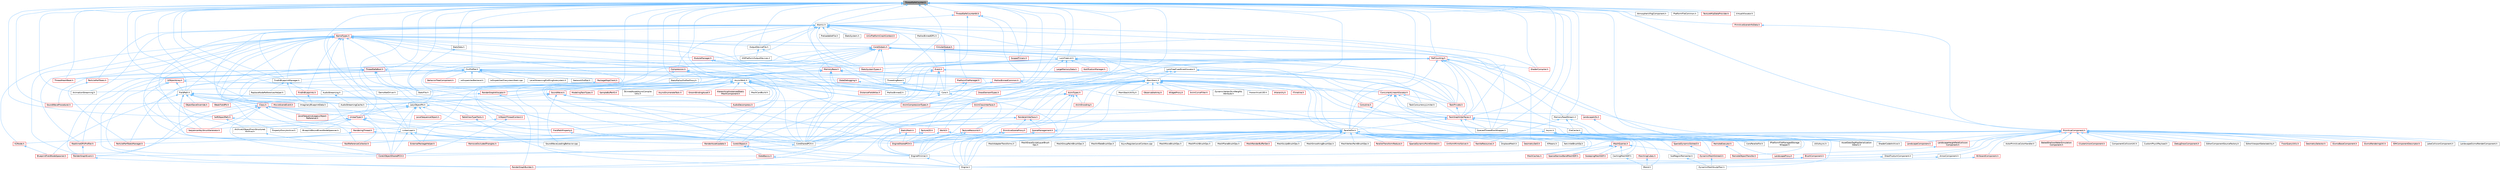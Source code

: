 digraph "ThreadSafeCounter.h"
{
 // INTERACTIVE_SVG=YES
 // LATEX_PDF_SIZE
  bgcolor="transparent";
  edge [fontname=Helvetica,fontsize=10,labelfontname=Helvetica,labelfontsize=10];
  node [fontname=Helvetica,fontsize=10,shape=box,height=0.2,width=0.4];
  Node1 [id="Node000001",label="ThreadSafeCounter.h",height=0.2,width=0.4,color="gray40", fillcolor="grey60", style="filled", fontcolor="black",tooltip=" "];
  Node1 -> Node2 [id="edge1_Node000001_Node000002",dir="back",color="steelblue1",style="solid",tooltip=" "];
  Node2 [id="Node000002",label="AnimationStreaming.h",height=0.2,width=0.4,color="grey40", fillcolor="white", style="filled",URL="$d5/d44/AnimationStreaming_8h.html",tooltip=" "];
  Node1 -> Node3 [id="edge2_Node000001_Node000003",dir="back",color="steelblue1",style="solid",tooltip=" "];
  Node3 [id="Node000003",label="AssetDataTagMapSerialization\lDetails.h",height=0.2,width=0.4,color="grey40", fillcolor="white", style="filled",URL="$d5/d67/AssetDataTagMapSerializationDetails_8h.html",tooltip=" "];
  Node1 -> Node4 [id="edge3_Node000001_Node000004",dir="back",color="steelblue1",style="solid",tooltip=" "];
  Node4 [id="Node000004",label="Async.h",height=0.2,width=0.4,color="grey40", fillcolor="white", style="filled",URL="$d7/ddf/Async_8h.html",tooltip=" "];
  Node4 -> Node3 [id="edge4_Node000004_Node000003",dir="back",color="steelblue1",style="solid",tooltip=" "];
  Node4 -> Node5 [id="edge5_Node000004_Node000005",dir="back",color="steelblue1",style="solid",tooltip=" "];
  Node5 [id="Node000005",label="CoreUObject.h",height=0.2,width=0.4,color="red", fillcolor="#FFF0F0", style="filled",URL="$d0/ded/CoreUObject_8h.html",tooltip=" "];
  Node5 -> Node6 [id="edge6_Node000005_Node000006",dir="back",color="steelblue1",style="solid",tooltip=" "];
  Node6 [id="Node000006",label="Engine.h",height=0.2,width=0.4,color="grey40", fillcolor="white", style="filled",URL="$d1/d34/Public_2Engine_8h.html",tooltip=" "];
  Node5 -> Node7 [id="edge7_Node000005_Node000007",dir="back",color="steelblue1",style="solid",tooltip=" "];
  Node7 [id="Node000007",label="EngineMinimal.h",height=0.2,width=0.4,color="grey40", fillcolor="white", style="filled",URL="$d0/d2c/EngineMinimal_8h.html",tooltip=" "];
  Node7 -> Node6 [id="edge8_Node000007_Node000006",dir="back",color="steelblue1",style="solid",tooltip=" "];
  Node5 -> Node8 [id="edge9_Node000005_Node000008",dir="back",color="steelblue1",style="solid",tooltip=" "];
  Node8 [id="Node000008",label="SlateBasics.h",height=0.2,width=0.4,color="red", fillcolor="#FFF0F0", style="filled",URL="$da/d2f/SlateBasics_8h.html",tooltip=" "];
  Node8 -> Node6 [id="edge10_Node000008_Node000006",dir="back",color="steelblue1",style="solid",tooltip=" "];
  Node4 -> Node13 [id="edge11_Node000004_Node000013",dir="back",color="steelblue1",style="solid",tooltip=" "];
  Node13 [id="Node000013",label="CoroParallelFor.h",height=0.2,width=0.4,color="grey40", fillcolor="white", style="filled",URL="$d2/d05/CoroParallelFor_8h.html",tooltip=" "];
  Node4 -> Node14 [id="edge12_Node000004_Node000014",dir="back",color="steelblue1",style="solid",tooltip=" "];
  Node14 [id="Node000014",label="DynamicMeshSculptTool.h",height=0.2,width=0.4,color="grey40", fillcolor="white", style="filled",URL="$d6/d16/DynamicMeshSculptTool_8h.html",tooltip=" "];
  Node4 -> Node15 [id="edge13_Node000004_Node000015",dir="back",color="steelblue1",style="solid",tooltip=" "];
  Node15 [id="Node000015",label="IPlatformFileManagedStorage\lWrapper.h",height=0.2,width=0.4,color="grey40", fillcolor="white", style="filled",URL="$db/d2e/IPlatformFileManagedStorageWrapper_8h.html",tooltip=" "];
  Node4 -> Node16 [id="edge14_Node000004_Node000016",dir="back",color="steelblue1",style="solid",tooltip=" "];
  Node16 [id="Node000016",label="RemoteExecutor.h",height=0.2,width=0.4,color="red", fillcolor="#FFF0F0", style="filled",URL="$d4/dbc/RemoteExecutor_8h.html",tooltip=" "];
  Node16 -> Node17 [id="edge15_Node000016_Node000017",dir="back",color="steelblue1",style="solid",tooltip=" "];
  Node17 [id="Node000017",label="RemoteObjectTransfer.h",height=0.2,width=0.4,color="red", fillcolor="#FFF0F0", style="filled",URL="$df/d26/RemoteObjectTransfer_8h.html",tooltip=" "];
  Node4 -> Node17 [id="edge16_Node000004_Node000017",dir="back",color="steelblue1",style="solid",tooltip=" "];
  Node4 -> Node1135 [id="edge17_Node000004_Node001135",dir="back",color="steelblue1",style="solid",tooltip=" "];
  Node1135 [id="Node001135",label="UtilsAsync.h",height=0.2,width=0.4,color="grey40", fillcolor="white", style="filled",URL="$d2/d0c/UtilsAsync_8h.html",tooltip=" "];
  Node1 -> Node1136 [id="edge18_Node000001_Node001136",dir="back",color="steelblue1",style="solid",tooltip=" "];
  Node1136 [id="Node001136",label="AsyncWork.h",height=0.2,width=0.4,color="grey40", fillcolor="white", style="filled",URL="$da/d9a/AsyncWork_8h.html",tooltip=" "];
  Node1136 -> Node2 [id="edge19_Node001136_Node000002",dir="back",color="steelblue1",style="solid",tooltip=" "];
  Node1136 -> Node1137 [id="edge20_Node001136_Node001137",dir="back",color="steelblue1",style="solid",tooltip=" "];
  Node1137 [id="Node001137",label="AsyncEnumerateTask.h",height=0.2,width=0.4,color="red", fillcolor="#FFF0F0", style="filled",URL="$d5/d71/AsyncEnumerateTask_8h.html",tooltip=" "];
  Node1136 -> Node1140 [id="edge21_Node001136_Node001140",dir="back",color="steelblue1",style="solid",tooltip=" "];
  Node1140 [id="Node001140",label="AudioDecompress.h",height=0.2,width=0.4,color="red", fillcolor="#FFF0F0", style="filled",URL="$d9/dfd/AudioDecompress_8h.html",tooltip=" "];
  Node1136 -> Node1142 [id="edge22_Node001136_Node001142",dir="back",color="steelblue1",style="solid",tooltip=" "];
  Node1142 [id="Node001142",label="AudioStreaming.h",height=0.2,width=0.4,color="grey40", fillcolor="white", style="filled",URL="$db/d37/AudioStreaming_8h.html",tooltip=" "];
  Node1142 -> Node1143 [id="edge23_Node001142_Node001143",dir="back",color="steelblue1",style="solid",tooltip=" "];
  Node1143 [id="Node001143",label="AudioStreamingCache.h",height=0.2,width=0.4,color="grey40", fillcolor="white", style="filled",URL="$d2/dc1/AudioStreamingCache_8h.html",tooltip=" "];
  Node1136 -> Node1143 [id="edge24_Node001136_Node001143",dir="back",color="steelblue1",style="solid",tooltip=" "];
  Node1136 -> Node1144 [id="edge25_Node001136_Node001144",dir="back",color="steelblue1",style="solid",tooltip=" "];
  Node1144 [id="Node001144",label="Core.h",height=0.2,width=0.4,color="grey40", fillcolor="white", style="filled",URL="$d6/dd7/Core_8h.html",tooltip=" "];
  Node1144 -> Node5 [id="edge26_Node001144_Node000005",dir="back",color="steelblue1",style="solid",tooltip=" "];
  Node1144 -> Node6 [id="edge27_Node001144_Node000006",dir="back",color="steelblue1",style="solid",tooltip=" "];
  Node1144 -> Node8 [id="edge28_Node001144_Node000008",dir="back",color="steelblue1",style="solid",tooltip=" "];
  Node1136 -> Node1145 [id="edge29_Node001136_Node001145",dir="back",color="steelblue1",style="solid",tooltip=" "];
  Node1145 [id="Node001145",label="CoreSharedPCH.h",height=0.2,width=0.4,color="grey40", fillcolor="white", style="filled",URL="$d8/de5/CoreSharedPCH_8h.html",tooltip=" "];
  Node1145 -> Node1146 [id="edge30_Node001145_Node001146",dir="back",color="steelblue1",style="solid",tooltip=" "];
  Node1146 [id="Node001146",label="CoreUObjectSharedPCH.h",height=0.2,width=0.4,color="red", fillcolor="#FFF0F0", style="filled",URL="$de/d2f/CoreUObjectSharedPCH_8h.html",tooltip=" "];
  Node1136 -> Node364 [id="edge31_Node001136_Node000364",dir="back",color="steelblue1",style="solid",tooltip=" "];
  Node364 [id="Node000364",label="DistanceFieldAtlas.h",height=0.2,width=0.4,color="red", fillcolor="#FFF0F0", style="filled",URL="$df/def/DistanceFieldAtlas_8h.html",tooltip=" "];
  Node1136 -> Node372 [id="edge32_Node001136_Node000372",dir="back",color="steelblue1",style="solid",tooltip=" "];
  Node372 [id="Node000372",label="GroomBindingAsset.h",height=0.2,width=0.4,color="red", fillcolor="#FFF0F0", style="filled",URL="$de/d26/GroomBindingAsset_8h.html",tooltip=" "];
  Node1136 -> Node346 [id="edge33_Node001136_Node000346",dir="back",color="steelblue1",style="solid",tooltip=" "];
  Node346 [id="Node000346",label="HierarchicalInstancedStatic\lMeshComponent.h",height=0.2,width=0.4,color="red", fillcolor="#FFF0F0", style="filled",URL="$d3/ddb/HierarchicalInstancedStaticMeshComponent_8h.html",tooltip=" "];
  Node1136 -> Node105 [id="edge34_Node001136_Node000105",dir="back",color="steelblue1",style="solid",tooltip=" "];
  Node105 [id="Node000105",label="LandscapeProxy.h",height=0.2,width=0.4,color="red", fillcolor="#FFF0F0", style="filled",URL="$db/dae/LandscapeProxy_8h.html",tooltip=" "];
  Node1136 -> Node365 [id="edge35_Node001136_Node000365",dir="back",color="steelblue1",style="solid",tooltip=" "];
  Node365 [id="Node000365",label="MeshCardBuild.h",height=0.2,width=0.4,color="grey40", fillcolor="white", style="filled",URL="$d8/df6/MeshCardBuild_8h.html",tooltip=" "];
  Node1136 -> Node1148 [id="edge36_Node001136_Node001148",dir="back",color="steelblue1",style="solid",tooltip=" "];
  Node1148 [id="Node001148",label="ModelingTaskTypes.h",height=0.2,width=0.4,color="red", fillcolor="#FFF0F0", style="filled",URL="$d0/dd2/ModelingTaskTypes_8h.html",tooltip=" "];
  Node1136 -> Node1150 [id="edge37_Node001136_Node001150",dir="back",color="steelblue1",style="solid",tooltip=" "];
  Node1150 [id="Node001150",label="RenderAssetUpdate.h",height=0.2,width=0.4,color="red", fillcolor="#FFF0F0", style="filled",URL="$df/da4/RenderAssetUpdate_8h.html",tooltip=" "];
  Node1136 -> Node1151 [id="edge38_Node001136_Node001151",dir="back",color="steelblue1",style="solid",tooltip=" "];
  Node1151 [id="Node001151",label="SampleBufferIO.h",height=0.2,width=0.4,color="red", fillcolor="#FFF0F0", style="filled",URL="$df/d39/SampleBufferIO_8h.html",tooltip=" "];
  Node1136 -> Node653 [id="edge39_Node001136_Node000653",dir="back",color="steelblue1",style="solid",tooltip=" "];
  Node653 [id="Node000653",label="SkinnedAssetAsyncCompile\lUtils.h",height=0.2,width=0.4,color="grey40", fillcolor="white", style="filled",URL="$d0/dc7/SkinnedAssetAsyncCompileUtils_8h.html",tooltip=" "];
  Node1136 -> Node1164 [id="edge40_Node001136_Node001164",dir="back",color="steelblue1",style="solid",tooltip=" "];
  Node1164 [id="Node001164",label="SoundWave.h",height=0.2,width=0.4,color="red", fillcolor="#FFF0F0", style="filled",URL="$d3/d6d/SoundWave_8h.html",tooltip=" "];
  Node1164 -> Node1140 [id="edge41_Node001164_Node001140",dir="back",color="steelblue1",style="solid",tooltip=" "];
  Node1164 -> Node1143 [id="edge42_Node001164_Node001143",dir="back",color="steelblue1",style="solid",tooltip=" "];
  Node1164 -> Node7 [id="edge43_Node001164_Node000007",dir="back",color="steelblue1",style="solid",tooltip=" "];
  Node1164 -> Node97 [id="edge44_Node001164_Node000097",dir="back",color="steelblue1",style="solid",tooltip=" "];
  Node97 [id="Node000097",label="EngineSharedPCH.h",height=0.2,width=0.4,color="red", fillcolor="#FFF0F0", style="filled",URL="$dc/dbb/EngineSharedPCH_8h.html",tooltip=" "];
  Node1164 -> Node1166 [id="edge45_Node001164_Node001166",dir="back",color="steelblue1",style="solid",tooltip=" "];
  Node1166 [id="Node001166",label="SoundWaveLoadingBehavior.cpp",height=0.2,width=0.4,color="grey40", fillcolor="white", style="filled",URL="$d7/d95/SoundWaveLoadingBehavior_8cpp.html",tooltip=" "];
  Node1164 -> Node1190 [id="edge46_Node001164_Node001190",dir="back",color="steelblue1",style="solid",tooltip=" "];
  Node1190 [id="Node001190",label="SoundWaveProcedural.h",height=0.2,width=0.4,color="red", fillcolor="#FFF0F0", style="filled",URL="$d8/d4f/SoundWaveProcedural_8h.html",tooltip=" "];
  Node1136 -> Node1192 [id="edge47_Node001136_Node001192",dir="back",color="steelblue1",style="solid",tooltip=" "];
  Node1192 [id="Node001192",label="StaticMesh.h",height=0.2,width=0.4,color="red", fillcolor="#FFF0F0", style="filled",URL="$dc/d8f/StaticMesh_8h.html",tooltip=" "];
  Node1192 -> Node7 [id="edge48_Node001192_Node000007",dir="back",color="steelblue1",style="solid",tooltip=" "];
  Node1192 -> Node97 [id="edge49_Node001192_Node000097",dir="back",color="steelblue1",style="solid",tooltip=" "];
  Node1136 -> Node1206 [id="edge50_Node001136_Node001206",dir="back",color="steelblue1",style="solid",tooltip=" "];
  Node1206 [id="Node001206",label="StatsFile.h",height=0.2,width=0.4,color="grey40", fillcolor="white", style="filled",URL="$d7/d3b/StatsFile_8h.html",tooltip=" "];
  Node1136 -> Node1207 [id="edge51_Node001136_Node001207",dir="back",color="steelblue1",style="solid",tooltip=" "];
  Node1207 [id="Node001207",label="TextureResource.h",height=0.2,width=0.4,color="red", fillcolor="#FFF0F0", style="filled",URL="$dd/df3/TextureResource_8h.html",tooltip=" "];
  Node1207 -> Node6 [id="edge52_Node001207_Node000006",dir="back",color="steelblue1",style="solid",tooltip=" "];
  Node1207 -> Node7 [id="edge53_Node001207_Node000007",dir="back",color="steelblue1",style="solid",tooltip=" "];
  Node1207 -> Node97 [id="edge54_Node001207_Node000097",dir="back",color="steelblue1",style="solid",tooltip=" "];
  Node1 -> Node1214 [id="edge55_Node000001_Node001214",dir="back",color="steelblue1",style="solid",tooltip=" "];
  Node1214 [id="Node001214",label="AtmosphericFogComponent.h",height=0.2,width=0.4,color="grey40", fillcolor="white", style="filled",URL="$da/d15/AtmosphericFogComponent_8h.html",tooltip=" "];
  Node1 -> Node1215 [id="edge56_Node000001_Node001215",dir="back",color="steelblue1",style="solid",tooltip=" "];
  Node1215 [id="Node001215",label="Atomic.h",height=0.2,width=0.4,color="grey40", fillcolor="white", style="filled",URL="$d3/d91/Atomic_8h.html",tooltip=" "];
  Node1215 -> Node2 [id="edge57_Node001215_Node000002",dir="back",color="steelblue1",style="solid",tooltip=" "];
  Node1215 -> Node1216 [id="edge58_Node001215_Node001216",dir="back",color="steelblue1",style="solid",tooltip=" "];
  Node1216 [id="Node001216",label="CircularQueue.h",height=0.2,width=0.4,color="red", fillcolor="#FFF0F0", style="filled",URL="$d7/d38/CircularQueue_8h.html",tooltip=" "];
  Node1216 -> Node1144 [id="edge59_Node001216_Node001144",dir="back",color="steelblue1",style="solid",tooltip=" "];
  Node1215 -> Node1249 [id="edge60_Node001215_Node001249",dir="back",color="steelblue1",style="solid",tooltip=" "];
  Node1249 [id="Node001249",label="Compression.h",height=0.2,width=0.4,color="red", fillcolor="#FFF0F0", style="filled",URL="$db/d9c/Compression_8h.html",tooltip=" "];
  Node1249 -> Node1136 [id="edge61_Node001249_Node001136",dir="back",color="steelblue1",style="solid",tooltip=" "];
  Node1249 -> Node1144 [id="edge62_Node001249_Node001144",dir="back",color="steelblue1",style="solid",tooltip=" "];
  Node1249 -> Node1145 [id="edge63_Node001249_Node001145",dir="back",color="steelblue1",style="solid",tooltip=" "];
  Node1249 -> Node1206 [id="edge64_Node001249_Node001206",dir="back",color="steelblue1",style="solid",tooltip=" "];
  Node1215 -> Node1252 [id="edge65_Node001215_Node001252",dir="back",color="steelblue1",style="solid",tooltip=" "];
  Node1252 [id="Node001252",label="CoreGlobals.h",height=0.2,width=0.4,color="red", fillcolor="#FFF0F0", style="filled",URL="$d5/d8c/CoreGlobals_8h.html",tooltip=" "];
  Node1252 -> Node1144 [id="edge66_Node001252_Node001144",dir="back",color="steelblue1",style="solid",tooltip=" "];
  Node1252 -> Node1145 [id="edge67_Node001252_Node001145",dir="back",color="steelblue1",style="solid",tooltip=" "];
  Node1252 -> Node15 [id="edge68_Node001252_Node000015",dir="back",color="steelblue1",style="solid",tooltip=" "];
  Node1252 -> Node5264 [id="edge69_Node001252_Node005264",dir="back",color="steelblue1",style="solid",tooltip=" "];
  Node5264 [id="Node005264",label="LazyObjectPtr.h",height=0.2,width=0.4,color="grey40", fillcolor="white", style="filled",URL="$d0/d2a/LazyObjectPtr_8h.html",tooltip=" "];
  Node5264 -> Node4921 [id="edge70_Node005264_Node004921",dir="back",color="steelblue1",style="solid",tooltip=" "];
  Node4921 [id="Node004921",label="ArchiveUObjectFromStructured\lArchive.h",height=0.2,width=0.4,color="grey40", fillcolor="white", style="filled",URL="$d2/d52/ArchiveUObjectFromStructuredArchive_8h.html",tooltip=" "];
  Node4921 -> Node1146 [id="edge71_Node004921_Node001146",dir="back",color="steelblue1",style="solid",tooltip=" "];
  Node5264 -> Node5 [id="edge72_Node005264_Node000005",dir="back",color="steelblue1",style="solid",tooltip=" "];
  Node5264 -> Node1146 [id="edge73_Node005264_Node001146",dir="back",color="steelblue1",style="solid",tooltip=" "];
  Node5264 -> Node5265 [id="edge74_Node005264_Node005265",dir="back",color="steelblue1",style="solid",tooltip=" "];
  Node5265 [id="Node005265",label="LandscapeInfo.h",height=0.2,width=0.4,color="red", fillcolor="#FFF0F0", style="filled",URL="$d5/d95/LandscapeInfo_8h.html",tooltip=" "];
  Node5265 -> Node199 [id="edge75_Node005265_Node000199",dir="back",color="steelblue1",style="solid",tooltip=" "];
  Node199 [id="Node000199",label="LandscapeComponent.h",height=0.2,width=0.4,color="red", fillcolor="#FFF0F0", style="filled",URL="$d4/dba/LandscapeComponent_8h.html",tooltip=" "];
  Node5264 -> Node5266 [id="edge76_Node005264_Node005266",dir="back",color="steelblue1",style="solid",tooltip=" "];
  Node5266 [id="Node005266",label="LevelSequenceLegacyObject\lReference.h",height=0.2,width=0.4,color="red", fillcolor="#FFF0F0", style="filled",URL="$d1/de7/LevelSequenceLegacyObjectReference_8h.html",tooltip=" "];
  Node5264 -> Node5267 [id="edge77_Node005264_Node005267",dir="back",color="steelblue1",style="solid",tooltip=" "];
  Node5267 [id="Node005267",label="LevelSequenceObject.h",height=0.2,width=0.4,color="red", fillcolor="#FFF0F0", style="filled",URL="$de/d7c/LevelSequenceObject_8h.html",tooltip=" "];
  Node5264 -> Node5268 [id="edge78_Node005264_Node005268",dir="back",color="steelblue1",style="solid",tooltip=" "];
  Node5268 [id="Node005268",label="LinkerLoad.h",height=0.2,width=0.4,color="grey40", fillcolor="white", style="filled",URL="$d7/def/LinkerLoad_8h.html",tooltip=" "];
  Node5268 -> Node5 [id="edge79_Node005268_Node000005",dir="back",color="steelblue1",style="solid",tooltip=" "];
  Node5268 -> Node1146 [id="edge80_Node005268_Node001146",dir="back",color="steelblue1",style="solid",tooltip=" "];
  Node5268 -> Node2547 [id="edge81_Node005268_Node002547",dir="back",color="steelblue1",style="solid",tooltip=" "];
  Node2547 [id="Node002547",label="ExternalPackageHelper.h",height=0.2,width=0.4,color="red", fillcolor="#FFF0F0", style="filled",URL="$d3/d2f/ExternalPackageHelper_8h.html",tooltip=" "];
  Node5268 -> Node3014 [id="edge82_Node005268_Node003014",dir="back",color="steelblue1",style="solid",tooltip=" "];
  Node3014 [id="Node003014",label="K2Node.h",height=0.2,width=0.4,color="red", fillcolor="#FFF0F0", style="filled",URL="$d5/d94/K2Node_8h.html",tooltip=" "];
  Node3014 -> Node3015 [id="edge83_Node003014_Node003015",dir="back",color="steelblue1",style="solid",tooltip=" "];
  Node3015 [id="Node003015",label="BlueprintFieldNodeSpawner.h",height=0.2,width=0.4,color="red", fillcolor="#FFF0F0", style="filled",URL="$da/d70/BlueprintFieldNodeSpawner_8h.html",tooltip=" "];
  Node5268 -> Node1166 [id="edge84_Node005268_Node001166",dir="back",color="steelblue1",style="solid",tooltip=" "];
  Node5264 -> Node5269 [id="edge85_Node005264_Node005269",dir="back",color="steelblue1",style="solid",tooltip=" "];
  Node5269 [id="Node005269",label="UnrealType.h",height=0.2,width=0.4,color="red", fillcolor="#FFF0F0", style="filled",URL="$d6/d2f/UnrealType_8h.html",tooltip=" "];
  Node5269 -> Node1530 [id="edge86_Node005269_Node001530",dir="back",color="steelblue1",style="solid",tooltip=" "];
  Node1530 [id="Node001530",label="BlueprintBoundEventNodeSpawner.h",height=0.2,width=0.4,color="grey40", fillcolor="white", style="filled",URL="$dc/d31/BlueprintBoundEventNodeSpawner_8h.html",tooltip=" "];
  Node5269 -> Node5 [id="edge87_Node005269_Node000005",dir="back",color="steelblue1",style="solid",tooltip=" "];
  Node5269 -> Node1146 [id="edge88_Node005269_Node001146",dir="back",color="steelblue1",style="solid",tooltip=" "];
  Node5269 -> Node1266 [id="edge89_Node005269_Node001266",dir="back",color="steelblue1",style="solid",tooltip=" "];
  Node1266 [id="Node001266",label="FastReferenceCollector.h",height=0.2,width=0.4,color="red", fillcolor="#FFF0F0", style="filled",URL="$dd/d44/FastReferenceCollector_8h.html",tooltip=" "];
  Node5269 -> Node5295 [id="edge90_Node005269_Node005295",dir="back",color="steelblue1",style="solid",tooltip=" "];
  Node5295 [id="Node005295",label="FieldPathProperty.h",height=0.2,width=0.4,color="red", fillcolor="#FFF0F0", style="filled",URL="$d9/d38/FieldPathProperty_8h.html",tooltip=" "];
  Node5295 -> Node5 [id="edge91_Node005295_Node000005",dir="back",color="steelblue1",style="solid",tooltip=" "];
  Node5269 -> Node5641 [id="edge92_Node005269_Node005641",dir="back",color="steelblue1",style="solid",tooltip=" "];
  Node5641 [id="Node005641",label="PropertyProxyArchive.h",height=0.2,width=0.4,color="grey40", fillcolor="white", style="filled",URL="$d7/d1f/PropertyProxyArchive_8h.html",tooltip=" "];
  Node5269 -> Node4805 [id="edge93_Node005269_Node004805",dir="back",color="steelblue1",style="solid",tooltip=" "];
  Node4805 [id="Node004805",label="SequencerKeyStructGenerator.h",height=0.2,width=0.4,color="red", fillcolor="#FFF0F0", style="filled",URL="$d1/df1/SequencerKeyStructGenerator_8h.html",tooltip=" "];
  Node1252 -> Node5268 [id="edge94_Node001252_Node005268",dir="back",color="steelblue1",style="solid",tooltip=" "];
  Node1252 -> Node7656 [id="edge95_Node001252_Node007656",dir="back",color="steelblue1",style="solid",tooltip=" "];
  Node7656 [id="Node007656",label="LockFreeList.h",height=0.2,width=0.4,color="grey40", fillcolor="white", style="filled",URL="$d4/de7/LockFreeList_8h.html",tooltip=" "];
  Node7656 -> Node1144 [id="edge96_Node007656_Node001144",dir="back",color="steelblue1",style="solid",tooltip=" "];
  Node7656 -> Node1145 [id="edge97_Node007656_Node001145",dir="back",color="steelblue1",style="solid",tooltip=" "];
  Node7656 -> Node364 [id="edge98_Node007656_Node000364",dir="back",color="steelblue1",style="solid",tooltip=" "];
  Node7656 -> Node7657 [id="edge99_Node007656_Node007657",dir="back",color="steelblue1",style="solid",tooltip=" "];
  Node7657 [id="Node007657",label="LargeMemoryData.h",height=0.2,width=0.4,color="red", fillcolor="#FFF0F0", style="filled",URL="$d0/d20/LargeMemoryData_8h.html",tooltip=" "];
  Node7656 -> Node7660 [id="edge100_Node007656_Node007660",dir="back",color="steelblue1",style="solid",tooltip=" "];
  Node7660 [id="Node007660",label="LockFreeFixedSizeAllocator.h",height=0.2,width=0.4,color="grey40", fillcolor="white", style="filled",URL="$d1/d08/LockFreeFixedSizeAllocator_8h.html",tooltip=" "];
  Node7660 -> Node7661 [id="edge101_Node007660_Node007661",dir="back",color="steelblue1",style="solid",tooltip=" "];
  Node7661 [id="Node007661",label="ConcurrentLinearAllocator.h",height=0.2,width=0.4,color="red", fillcolor="#FFF0F0", style="filled",URL="$d7/d84/ConcurrentLinearAllocator_8h.html",tooltip=" "];
  Node7661 -> Node3939 [id="edge102_Node007661_Node003939",dir="back",color="steelblue1",style="solid",tooltip=" "];
  Node3939 [id="Node003939",label="Coroutine.h",height=0.2,width=0.4,color="red", fillcolor="#FFF0F0", style="filled",URL="$d9/dfc/Coroutine_8h.html",tooltip=" "];
  Node3939 -> Node13 [id="edge103_Node003939_Node000013",dir="back",color="steelblue1",style="solid",tooltip=" "];
  Node7661 -> Node1260 [id="edge104_Node007661_Node001260",dir="back",color="steelblue1",style="solid",tooltip=" "];
  Node1260 [id="Node001260",label="ParallelFor.h",height=0.2,width=0.4,color="grey40", fillcolor="white", style="filled",URL="$d2/da1/ParallelFor_8h.html",tooltip=" "];
  Node1260 -> Node119 [id="edge105_Node001260_Node000119",dir="back",color="steelblue1",style="solid",tooltip=" "];
  Node119 [id="Node000119",label="AsyncRegisterLevelContext.cpp",height=0.2,width=0.4,color="grey40", fillcolor="white", style="filled",URL="$da/df8/AsyncRegisterLevelContext_8cpp.html",tooltip=" "];
  Node1260 -> Node1261 [id="edge106_Node001260_Node001261",dir="back",color="steelblue1",style="solid",tooltip=" "];
  Node1261 [id="Node001261",label="Blend.h",height=0.2,width=0.4,color="grey40", fillcolor="white", style="filled",URL="$d4/d80/Blend_8h.html",tooltip=" "];
  Node1260 -> Node1262 [id="edge107_Node001260_Node001262",dir="back",color="steelblue1",style="solid",tooltip=" "];
  Node1262 [id="Node001262",label="CachingMeshSDF.h",height=0.2,width=0.4,color="grey40", fillcolor="white", style="filled",URL="$d3/de9/CachingMeshSDF_8h.html",tooltip=" "];
  Node1262 -> Node1261 [id="edge108_Node001262_Node001261",dir="back",color="steelblue1",style="solid",tooltip=" "];
  Node1260 -> Node1145 [id="edge109_Node001260_Node001145",dir="back",color="steelblue1",style="solid",tooltip=" "];
  Node1260 -> Node13 [id="edge110_Node001260_Node000013",dir="back",color="steelblue1",style="solid",tooltip=" "];
  Node1260 -> Node1263 [id="edge111_Node001260_Node001263",dir="back",color="steelblue1",style="solid",tooltip=" "];
  Node1263 [id="Node001263",label="DisplaceMesh.h",height=0.2,width=0.4,color="grey40", fillcolor="white", style="filled",URL="$da/df2/DisplaceMesh_8h.html",tooltip=" "];
  Node1260 -> Node1264 [id="edge112_Node001260_Node001264",dir="back",color="steelblue1",style="solid",tooltip=" "];
  Node1264 [id="Node001264",label="DynamicMeshOctree3.h",height=0.2,width=0.4,color="red", fillcolor="#FFF0F0", style="filled",URL="$d8/d9f/DynamicMeshOctree3_8h.html",tooltip=" "];
  Node1264 -> Node14 [id="edge113_Node001264_Node000014",dir="back",color="steelblue1",style="solid",tooltip=" "];
  Node1260 -> Node1266 [id="edge114_Node001260_Node001266",dir="back",color="steelblue1",style="solid",tooltip=" "];
  Node1260 -> Node1269 [id="edge115_Node001260_Node001269",dir="back",color="steelblue1",style="solid",tooltip=" "];
  Node1269 [id="Node001269",label="GeometrySet3.h",height=0.2,width=0.4,color="red", fillcolor="#FFF0F0", style="filled",URL="$d2/d39/GeometrySet3_8h.html",tooltip=" "];
  Node1260 -> Node1278 [id="edge116_Node001260_Node001278",dir="back",color="steelblue1",style="solid",tooltip=" "];
  Node1278 [id="Node001278",label="KMeans.h",height=0.2,width=0.4,color="grey40", fillcolor="white", style="filled",URL="$df/d83/KMeans_8h.html",tooltip=" "];
  Node1260 -> Node212 [id="edge117_Node001260_Node000212",dir="back",color="steelblue1",style="solid",tooltip=" "];
  Node212 [id="Node000212",label="KelvinletBrushOp.h",height=0.2,width=0.4,color="grey40", fillcolor="white", style="filled",URL="$d9/d5c/KelvinletBrushOp_8h.html",tooltip=" "];
  Node1260 -> Node1279 [id="edge118_Node001260_Node001279",dir="back",color="steelblue1",style="solid",tooltip=" "];
  Node1279 [id="Node001279",label="MarchingCubes.h",height=0.2,width=0.4,color="red", fillcolor="#FFF0F0", style="filled",URL="$d8/d16/MarchingCubes_8h.html",tooltip=" "];
  Node1279 -> Node1261 [id="edge119_Node001279_Node001261",dir="back",color="steelblue1",style="solid",tooltip=" "];
  Node1260 -> Node1282 [id="edge120_Node001260_Node001282",dir="back",color="steelblue1",style="solid",tooltip=" "];
  Node1282 [id="Node001282",label="MeshAdapterTransforms.h",height=0.2,width=0.4,color="grey40", fillcolor="white", style="filled",URL="$dd/da3/MeshAdapterTransforms_8h.html",tooltip=" "];
  Node1260 -> Node1283 [id="edge121_Node001260_Node001283",dir="back",color="steelblue1",style="solid",tooltip=" "];
  Node1283 [id="Node001283",label="MeshCaches.h",height=0.2,width=0.4,color="red", fillcolor="#FFF0F0", style="filled",URL="$d4/d5e/MeshCaches_8h.html",tooltip=" "];
  Node1260 -> Node1292 [id="edge122_Node001260_Node001292",dir="back",color="steelblue1",style="solid",tooltip=" "];
  Node1292 [id="Node001292",label="MeshEraseSculptLayerBrush\lOps.h",height=0.2,width=0.4,color="grey40", fillcolor="white", style="filled",URL="$d3/dab/MeshEraseSculptLayerBrushOps_8h.html",tooltip=" "];
  Node1260 -> Node1293 [id="edge123_Node001260_Node001293",dir="back",color="steelblue1",style="solid",tooltip=" "];
  Node1293 [id="Node001293",label="MeshGroupPaintBrushOps.h",height=0.2,width=0.4,color="grey40", fillcolor="white", style="filled",URL="$d4/df8/MeshGroupPaintBrushOps_8h.html",tooltip=" "];
  Node1260 -> Node1294 [id="edge124_Node001260_Node001294",dir="back",color="steelblue1",style="solid",tooltip=" "];
  Node1294 [id="Node001294",label="MeshInflateBrushOps.h",height=0.2,width=0.4,color="grey40", fillcolor="white", style="filled",URL="$d7/d16/MeshInflateBrushOps_8h.html",tooltip=" "];
  Node1260 -> Node1295 [id="edge125_Node001260_Node001295",dir="back",color="steelblue1",style="solid",tooltip=" "];
  Node1295 [id="Node001295",label="MeshMoveBrushOps.h",height=0.2,width=0.4,color="grey40", fillcolor="white", style="filled",URL="$dd/dcb/MeshMoveBrushOps_8h.html",tooltip=" "];
  Node1260 -> Node1296 [id="edge126_Node001260_Node001296",dir="back",color="steelblue1",style="solid",tooltip=" "];
  Node1296 [id="Node001296",label="MeshPinchBrushOps.h",height=0.2,width=0.4,color="grey40", fillcolor="white", style="filled",URL="$dc/dbe/MeshPinchBrushOps_8h.html",tooltip=" "];
  Node1260 -> Node1297 [id="edge127_Node001260_Node001297",dir="back",color="steelblue1",style="solid",tooltip=" "];
  Node1297 [id="Node001297",label="MeshPlaneBrushOps.h",height=0.2,width=0.4,color="grey40", fillcolor="white", style="filled",URL="$de/d05/MeshPlaneBrushOps_8h.html",tooltip=" "];
  Node1260 -> Node1298 [id="edge128_Node001260_Node001298",dir="back",color="steelblue1",style="solid",tooltip=" "];
  Node1298 [id="Node001298",label="MeshQueries.h",height=0.2,width=0.4,color="red", fillcolor="#FFF0F0", style="filled",URL="$d1/d76/MeshQueries_8h.html",tooltip=" "];
  Node1298 -> Node1262 [id="edge129_Node001298_Node001262",dir="back",color="steelblue1",style="solid",tooltip=" "];
  Node1298 -> Node1264 [id="edge130_Node001298_Node001264",dir="back",color="steelblue1",style="solid",tooltip=" "];
  Node1298 -> Node1283 [id="edge131_Node001298_Node001283",dir="back",color="steelblue1",style="solid",tooltip=" "];
  Node1298 -> Node1351 [id="edge132_Node001298_Node001351",dir="back",color="steelblue1",style="solid",tooltip=" "];
  Node1351 [id="Node001351",label="SparseNarrowBandMeshSDF.h",height=0.2,width=0.4,color="red", fillcolor="#FFF0F0", style="filled",URL="$d2/d60/SparseNarrowBandMeshSDF_8h.html",tooltip=" "];
  Node1298 -> Node1352 [id="edge133_Node001298_Node001352",dir="back",color="steelblue1",style="solid",tooltip=" "];
  Node1352 [id="Node001352",label="SweepingMeshSDF.h",height=0.2,width=0.4,color="red", fillcolor="#FFF0F0", style="filled",URL="$d9/d76/SweepingMeshSDF_8h.html",tooltip=" "];
  Node1260 -> Node35 [id="edge134_Node001260_Node000035",dir="back",color="steelblue1",style="solid",tooltip=" "];
  Node35 [id="Node000035",label="MeshRenderBufferSet.h",height=0.2,width=0.4,color="red", fillcolor="#FFF0F0", style="filled",URL="$de/dc2/MeshRenderBufferSet_8h.html",tooltip=" "];
  Node1260 -> Node1353 [id="edge135_Node001260_Node001353",dir="back",color="steelblue1",style="solid",tooltip=" "];
  Node1353 [id="Node001353",label="MeshSculptBrushOps.h",height=0.2,width=0.4,color="grey40", fillcolor="white", style="filled",URL="$d1/dc9/MeshSculptBrushOps_8h.html",tooltip=" "];
  Node1260 -> Node1354 [id="edge136_Node001260_Node001354",dir="back",color="steelblue1",style="solid",tooltip=" "];
  Node1354 [id="Node001354",label="MeshSmoothingBrushOps.h",height=0.2,width=0.4,color="grey40", fillcolor="white", style="filled",URL="$dd/d1d/MeshSmoothingBrushOps_8h.html",tooltip=" "];
  Node1260 -> Node1355 [id="edge137_Node001260_Node001355",dir="back",color="steelblue1",style="solid",tooltip=" "];
  Node1355 [id="Node001355",label="MeshVertexPaintBrushOps.h",height=0.2,width=0.4,color="grey40", fillcolor="white", style="filled",URL="$df/d5b/MeshVertexPaintBrushOps_8h.html",tooltip=" "];
  Node1260 -> Node1356 [id="edge138_Node001260_Node001356",dir="back",color="steelblue1",style="solid",tooltip=" "];
  Node1356 [id="Node001356",label="ParallelTransformReduce.h",height=0.2,width=0.4,color="red", fillcolor="#FFF0F0", style="filled",URL="$d8/de7/ParallelTransformReduce_8h.html",tooltip=" "];
  Node1260 -> Node1290 [id="edge139_Node001260_Node001290",dir="back",color="steelblue1",style="solid",tooltip=" "];
  Node1290 [id="Node001290",label="RemoveOccludedTriangles.h",height=0.2,width=0.4,color="red", fillcolor="#FFF0F0", style="filled",URL="$dc/d7b/RemoveOccludedTriangles_8h.html",tooltip=" "];
  Node1260 -> Node1357 [id="edge140_Node001260_Node001357",dir="back",color="steelblue1",style="solid",tooltip=" "];
  Node1357 [id="Node001357",label="SparseDynamicOctree3.h",height=0.2,width=0.4,color="red", fillcolor="#FFF0F0", style="filled",URL="$df/d29/SparseDynamicOctree3_8h.html",tooltip=" "];
  Node1357 -> Node1264 [id="edge141_Node001357_Node001264",dir="back",color="steelblue1",style="solid",tooltip=" "];
  Node1260 -> Node1358 [id="edge142_Node001260_Node001358",dir="back",color="steelblue1",style="solid",tooltip=" "];
  Node1358 [id="Node001358",label="SparseDynamicPointOctree3.h",height=0.2,width=0.4,color="red", fillcolor="#FFF0F0", style="filled",URL="$d5/dba/SparseDynamicPointOctree3_8h.html",tooltip=" "];
  Node1260 -> Node1351 [id="edge143_Node001260_Node001351",dir="back",color="steelblue1",style="solid",tooltip=" "];
  Node1260 -> Node1359 [id="edge144_Node001260_Node001359",dir="back",color="steelblue1",style="solid",tooltip=" "];
  Node1359 [id="Node001359",label="SubRegionRemesher.h",height=0.2,width=0.4,color="grey40", fillcolor="white", style="filled",URL="$d9/d7c/SubRegionRemesher_8h.html",tooltip=" "];
  Node1359 -> Node14 [id="edge145_Node001359_Node000014",dir="back",color="steelblue1",style="solid",tooltip=" "];
  Node1260 -> Node1352 [id="edge146_Node001260_Node001352",dir="back",color="steelblue1",style="solid",tooltip=" "];
  Node1260 -> Node1360 [id="edge147_Node001260_Node001360",dir="back",color="steelblue1",style="solid",tooltip=" "];
  Node1360 [id="Node001360",label="UniformMirrorSolver.h",height=0.2,width=0.4,color="red", fillcolor="#FFF0F0", style="filled",URL="$dd/dfd/UniformMirrorSolver_8h.html",tooltip=" "];
  Node7661 -> Node6390 [id="edge148_Node007661_Node006390",dir="back",color="steelblue1",style="solid",tooltip=" "];
  Node6390 [id="Node006390",label="QueuedThreadPoolWrapper.h",height=0.2,width=0.4,color="grey40", fillcolor="white", style="filled",URL="$dc/d5f/QueuedThreadPoolWrapper_8h.html",tooltip=" "];
  Node7661 -> Node6410 [id="edge149_Node007661_Node006410",dir="back",color="steelblue1",style="solid",tooltip=" "];
  Node6410 [id="Node006410",label="TaskConcurrencyLimiter.h",height=0.2,width=0.4,color="grey40", fillcolor="white", style="filled",URL="$d9/dda/TaskConcurrencyLimiter_8h.html",tooltip=" "];
  Node7661 -> Node6411 [id="edge150_Node007661_Node006411",dir="back",color="steelblue1",style="solid",tooltip=" "];
  Node6411 [id="Node006411",label="TaskGraphInterfaces.h",height=0.2,width=0.4,color="red", fillcolor="#FFF0F0", style="filled",URL="$d2/d4c/TaskGraphInterfaces_8h.html",tooltip=" "];
  Node6411 -> Node4 [id="edge151_Node006411_Node000004",dir="back",color="steelblue1",style="solid",tooltip=" "];
  Node6411 -> Node1145 [id="edge152_Node006411_Node001145",dir="back",color="steelblue1",style="solid",tooltip=" "];
  Node6411 -> Node1266 [id="edge153_Node006411_Node001266",dir="back",color="steelblue1",style="solid",tooltip=" "];
  Node6411 -> Node4758 [id="edge154_Node006411_Node004758",dir="back",color="steelblue1",style="solid",tooltip=" "];
  Node4758 [id="Node004758",label="FileCache.h",height=0.2,width=0.4,color="grey40", fillcolor="white", style="filled",URL="$da/d07/FileCache_8h.html",tooltip=" "];
  Node4758 -> Node4759 [id="edge155_Node004758_Node004759",dir="back",color="steelblue1",style="solid",tooltip=" "];
  Node4759 [id="Node004759",label="ShaderCodeArchive.h",height=0.2,width=0.4,color="grey40", fillcolor="white", style="filled",URL="$d4/dfd/ShaderCodeArchive_8h.html",tooltip=" "];
  Node6411 -> Node15 [id="edge156_Node006411_Node000015",dir="back",color="steelblue1",style="solid",tooltip=" "];
  Node6411 -> Node1260 [id="edge157_Node006411_Node001260",dir="back",color="steelblue1",style="solid",tooltip=" "];
  Node6411 -> Node6390 [id="edge158_Node006411_Node006390",dir="back",color="steelblue1",style="solid",tooltip=" "];
  Node6411 -> Node6314 [id="edge159_Node006411_Node006314",dir="back",color="steelblue1",style="solid",tooltip=" "];
  Node6314 [id="Node006314",label="RenderingThread.h",height=0.2,width=0.4,color="red", fillcolor="#FFF0F0", style="filled",URL="$dc/df7/RenderingThread_8h.html",tooltip=" "];
  Node6314 -> Node97 [id="edge160_Node006314_Node000097",dir="back",color="steelblue1",style="solid",tooltip=" "];
  Node6314 -> Node6168 [id="edge161_Node006314_Node006168",dir="back",color="steelblue1",style="solid",tooltip=" "];
  Node6168 [id="Node006168",label="ParticlePerfStatsManager.h",height=0.2,width=0.4,color="red", fillcolor="#FFF0F0", style="filled",URL="$dd/db3/ParticlePerfStatsManager_8h.html",tooltip=" "];
  Node6314 -> Node6315 [id="edge162_Node006314_Node006315",dir="back",color="steelblue1",style="solid",tooltip=" "];
  Node6315 [id="Node006315",label="RealtimeGPUProfiler.h",height=0.2,width=0.4,color="red", fillcolor="#FFF0F0", style="filled",URL="$d7/def/RealtimeGPUProfiler_8h.html",tooltip=" "];
  Node6315 -> Node4376 [id="edge163_Node006315_Node004376",dir="back",color="steelblue1",style="solid",tooltip=" "];
  Node4376 [id="Node004376",label="RenderGraphEvent.h",height=0.2,width=0.4,color="red", fillcolor="#FFF0F0", style="filled",URL="$db/dbb/RenderGraphEvent_8h.html",tooltip=" "];
  Node4376 -> Node4378 [id="edge164_Node004376_Node004378",dir="back",color="steelblue1",style="solid",tooltip=" "];
  Node4378 [id="Node004378",label="RenderGraphBuilder.h",height=0.2,width=0.4,color="red", fillcolor="#FFF0F0", style="filled",URL="$d4/d7b/RenderGraphBuilder_8h.html",tooltip=" "];
  Node6314 -> Node1150 [id="edge165_Node006314_Node001150",dir="back",color="steelblue1",style="solid",tooltip=" "];
  Node6411 -> Node4759 [id="edge166_Node006411_Node004759",dir="back",color="steelblue1",style="solid",tooltip=" "];
  Node7661 -> Node6392 [id="edge167_Node007661_Node006392",dir="back",color="steelblue1",style="solid",tooltip=" "];
  Node6392 [id="Node006392",label="TaskPrivate.h",height=0.2,width=0.4,color="red", fillcolor="#FFF0F0", style="filled",URL="$d0/d89/TaskPrivate_8h.html",tooltip=" "];
  Node6392 -> Node6411 [id="edge168_Node006392_Node006411",dir="back",color="steelblue1",style="solid",tooltip=" "];
  Node7660 -> Node1144 [id="edge169_Node007660_Node001144",dir="back",color="steelblue1",style="solid",tooltip=" "];
  Node7660 -> Node1145 [id="edge170_Node007660_Node001145",dir="back",color="steelblue1",style="solid",tooltip=" "];
  Node7660 -> Node7664 [id="edge171_Node007660_Node007664",dir="back",color="steelblue1",style="solid",tooltip=" "];
  Node7664 [id="Node007664",label="MemStack.h",height=0.2,width=0.4,color="grey40", fillcolor="white", style="filled",URL="$d7/de0/MemStack_8h.html",tooltip=" "];
  Node7664 -> Node1917 [id="edge172_Node007664_Node001917",dir="back",color="steelblue1",style="solid",tooltip=" "];
  Node1917 [id="Node001917",label="AnimCompressionTypes.h",height=0.2,width=0.4,color="red", fillcolor="#FFF0F0", style="filled",URL="$d1/d3b/AnimCompressionTypes_8h.html",tooltip=" "];
  Node7664 -> Node1959 [id="edge173_Node007664_Node001959",dir="back",color="steelblue1",style="solid",tooltip=" "];
  Node1959 [id="Node001959",label="AnimCurveFilter.h",height=0.2,width=0.4,color="red", fillcolor="#FFF0F0", style="filled",URL="$d6/d0e/AnimCurveFilter_8h.html",tooltip=" "];
  Node7664 -> Node687 [id="edge174_Node007664_Node000687",dir="back",color="steelblue1",style="solid",tooltip=" "];
  Node687 [id="Node000687",label="AnimEncoding.h",height=0.2,width=0.4,color="red", fillcolor="#FFF0F0", style="filled",URL="$d9/dfd/AnimEncoding_8h.html",tooltip=" "];
  Node7664 -> Node1975 [id="edge175_Node007664_Node001975",dir="back",color="steelblue1",style="solid",tooltip=" "];
  Node1975 [id="Node001975",label="AnimTypes.h",height=0.2,width=0.4,color="red", fillcolor="#FFF0F0", style="filled",URL="$d5/d84/AnimTypes_8h.html",tooltip=" "];
  Node1975 -> Node798 [id="edge176_Node001975_Node000798",dir="back",color="steelblue1",style="solid",tooltip=" "];
  Node798 [id="Node000798",label="AnimClassInterface.h",height=0.2,width=0.4,color="red", fillcolor="#FFF0F0", style="filled",URL="$df/dce/AnimClassInterface_8h.html",tooltip=" "];
  Node798 -> Node97 [id="edge177_Node000798_Node000097",dir="back",color="steelblue1",style="solid",tooltip=" "];
  Node1975 -> Node1917 [id="edge178_Node001975_Node001917",dir="back",color="steelblue1",style="solid",tooltip=" "];
  Node1975 -> Node687 [id="edge179_Node001975_Node000687",dir="back",color="steelblue1",style="solid",tooltip=" "];
  Node1975 -> Node6 [id="edge180_Node001975_Node000006",dir="back",color="steelblue1",style="solid",tooltip=" "];
  Node1975 -> Node7 [id="edge181_Node001975_Node000007",dir="back",color="steelblue1",style="solid",tooltip=" "];
  Node1975 -> Node97 [id="edge182_Node001975_Node000097",dir="back",color="steelblue1",style="solid",tooltip=" "];
  Node7664 -> Node7661 [id="edge183_Node007664_Node007661",dir="back",color="steelblue1",style="solid",tooltip=" "];
  Node7664 -> Node1144 [id="edge184_Node007664_Node001144",dir="back",color="steelblue1",style="solid",tooltip=" "];
  Node7664 -> Node1145 [id="edge185_Node007664_Node001145",dir="back",color="steelblue1",style="solid",tooltip=" "];
  Node7664 -> Node3939 [id="edge186_Node007664_Node003939",dir="back",color="steelblue1",style="solid",tooltip=" "];
  Node7664 -> Node3554 [id="edge187_Node007664_Node003554",dir="back",color="steelblue1",style="solid",tooltip=" "];
  Node3554 [id="Node003554",label="DrawElementTypes.h",height=0.2,width=0.4,color="red", fillcolor="#FFF0F0", style="filled",URL="$df/d5c/DrawElementTypes_8h.html",tooltip=" "];
  Node7664 -> Node4453 [id="edge188_Node007664_Node004453",dir="back",color="steelblue1",style="solid",tooltip=" "];
  Node4453 [id="Node004453",label="DynamicVertexSkinWeights\lAttribute.h",height=0.2,width=0.4,color="grey40", fillcolor="white", style="filled",URL="$db/d5b/DynamicVertexSkinWeightsAttribute_8h.html",tooltip=" "];
  Node7664 -> Node5764 [id="edge189_Node007664_Node005764",dir="back",color="steelblue1",style="solid",tooltip=" "];
  Node5764 [id="Node005764",label="HierarchicalLOD.h",height=0.2,width=0.4,color="grey40", fillcolor="white", style="filled",URL="$d4/def/HierarchicalLOD_8h.html",tooltip=" "];
  Node7664 -> Node294 [id="edge190_Node007664_Node000294",dir="back",color="steelblue1",style="solid",tooltip=" "];
  Node294 [id="Node000294",label="IHierarchy.h",height=0.2,width=0.4,color="red", fillcolor="#FFF0F0", style="filled",URL="$d6/d76/IHierarchy_8h.html",tooltip=" "];
  Node7664 -> Node818 [id="edge191_Node007664_Node000818",dir="back",color="steelblue1",style="solid",tooltip=" "];
  Node818 [id="Node000818",label="ITimeline.h",height=0.2,width=0.4,color="red", fillcolor="#FFF0F0", style="filled",URL="$d9/d1c/ITimeline_8h.html",tooltip=" "];
  Node7664 -> Node6699 [id="edge192_Node007664_Node006699",dir="back",color="steelblue1",style="solid",tooltip=" "];
  Node6699 [id="Node006699",label="MemStackUtility.h",height=0.2,width=0.4,color="grey40", fillcolor="white", style="filled",URL="$d3/d58/MemStackUtility_8h.html",tooltip=" "];
  Node7664 -> Node7665 [id="edge193_Node007664_Node007665",dir="back",color="steelblue1",style="solid",tooltip=" "];
  Node7665 [id="Node007665",label="ObservableArray.h",height=0.2,width=0.4,color="red", fillcolor="#FFF0F0", style="filled",URL="$d6/d8c/ObservableArray_8h.html",tooltip=" "];
  Node7664 -> Node1260 [id="edge194_Node007664_Node001260",dir="back",color="steelblue1",style="solid",tooltip=" "];
  Node7664 -> Node4348 [id="edge195_Node007664_Node004348",dir="back",color="steelblue1",style="solid",tooltip=" "];
  Node4348 [id="Node004348",label="PrimitiveSceneProxy.h",height=0.2,width=0.4,color="red", fillcolor="#FFF0F0", style="filled",URL="$dc/d1e/PrimitiveSceneProxy_8h.html",tooltip=" "];
  Node4348 -> Node6 [id="edge196_Node004348_Node000006",dir="back",color="steelblue1",style="solid",tooltip=" "];
  Node4348 -> Node7 [id="edge197_Node004348_Node000007",dir="back",color="steelblue1",style="solid",tooltip=" "];
  Node4348 -> Node97 [id="edge198_Node004348_Node000097",dir="back",color="steelblue1",style="solid",tooltip=" "];
  Node7664 -> Node6390 [id="edge199_Node007664_Node006390",dir="back",color="steelblue1",style="solid",tooltip=" "];
  Node7664 -> Node7012 [id="edge200_Node007664_Node007012",dir="back",color="steelblue1",style="solid",tooltip=" "];
  Node7012 [id="Node007012",label="RenderGraphAllocator.h",height=0.2,width=0.4,color="red", fillcolor="#FFF0F0", style="filled",URL="$d4/da7/RenderGraphAllocator_8h.html",tooltip=" "];
  Node7012 -> Node4378 [id="edge201_Node007012_Node004378",dir="back",color="steelblue1",style="solid",tooltip=" "];
  Node7012 -> Node4376 [id="edge202_Node007012_Node004376",dir="back",color="steelblue1",style="solid",tooltip=" "];
  Node7664 -> Node6328 [id="edge203_Node007664_Node006328",dir="back",color="steelblue1",style="solid",tooltip=" "];
  Node6328 [id="Node006328",label="RendererInterface.h",height=0.2,width=0.4,color="red", fillcolor="#FFF0F0", style="filled",URL="$d1/db7/RendererInterface_8h.html",tooltip=" "];
  Node6328 -> Node4348 [id="edge204_Node006328_Node004348",dir="back",color="steelblue1",style="solid",tooltip=" "];
  Node6328 -> Node4378 [id="edge205_Node006328_Node004378",dir="back",color="steelblue1",style="solid",tooltip=" "];
  Node6328 -> Node4376 [id="edge206_Node006328_Node004376",dir="back",color="steelblue1",style="solid",tooltip=" "];
  Node6328 -> Node3925 [id="edge207_Node006328_Node003925",dir="back",color="steelblue1",style="solid",tooltip=" "];
  Node3925 [id="Node003925",label="SceneManagement.h",height=0.2,width=0.4,color="red", fillcolor="#FFF0F0", style="filled",URL="$de/db9/SceneManagement_8h.html",tooltip=" "];
  Node3925 -> Node6 [id="edge208_Node003925_Node000006",dir="back",color="steelblue1",style="solid",tooltip=" "];
  Node3925 -> Node7 [id="edge209_Node003925_Node000007",dir="back",color="steelblue1",style="solid",tooltip=" "];
  Node3925 -> Node97 [id="edge210_Node003925_Node000097",dir="back",color="steelblue1",style="solid",tooltip=" "];
  Node3925 -> Node647 [id="edge211_Node003925_Node000647",dir="back",color="steelblue1",style="solid",tooltip=" "];
  Node647 [id="Node000647",label="NaniteResources.h",height=0.2,width=0.4,color="red", fillcolor="#FFF0F0", style="filled",URL="$d7/d8b/NaniteResources_8h.html",tooltip=" "];
  Node7664 -> Node3925 [id="edge212_Node007664_Node003925",dir="back",color="steelblue1",style="solid",tooltip=" "];
  Node7664 -> Node6411 [id="edge213_Node007664_Node006411",dir="back",color="steelblue1",style="solid",tooltip=" "];
  Node7664 -> Node3562 [id="edge214_Node007664_Node003562",dir="back",color="steelblue1",style="solid",tooltip=" "];
  Node3562 [id="Node003562",label="WidgetProxy.h",height=0.2,width=0.4,color="red", fillcolor="#FFF0F0", style="filled",URL="$d0/d03/WidgetProxy_8h.html",tooltip=" "];
  Node7660 -> Node6411 [id="edge215_Node007660_Node006411",dir="back",color="steelblue1",style="solid",tooltip=" "];
  Node7660 -> Node6392 [id="edge216_Node007660_Node006392",dir="back",color="steelblue1",style="solid",tooltip=" "];
  Node7656 -> Node2472 [id="edge217_Node007656_Node002472",dir="back",color="steelblue1",style="solid",tooltip=" "];
  Node2472 [id="Node002472",label="NotificationManager.h",height=0.2,width=0.4,color="red", fillcolor="#FFF0F0", style="filled",URL="$dc/dc7/NotificationManager_8h.html",tooltip=" "];
  Node7656 -> Node7666 [id="edge218_Node007656_Node007666",dir="back",color="steelblue1",style="solid",tooltip=" "];
  Node7666 [id="Node007666",label="StatsSystemTypes.h",height=0.2,width=0.4,color="red", fillcolor="#FFF0F0", style="filled",URL="$d1/d5a/StatsSystemTypes_8h.html",tooltip=" "];
  Node7656 -> Node6410 [id="edge219_Node007656_Node006410",dir="back",color="steelblue1",style="solid",tooltip=" "];
  Node7656 -> Node6411 [id="edge220_Node007656_Node006411",dir="back",color="steelblue1",style="solid",tooltip=" "];
  Node7656 -> Node6392 [id="edge221_Node007656_Node006392",dir="back",color="steelblue1",style="solid",tooltip=" "];
  Node7656 -> Node7524 [id="edge222_Node007656_Node007524",dir="back",color="steelblue1",style="solid",tooltip=" "];
  Node7524 [id="Node007524",label="UObjectArray.h",height=0.2,width=0.4,color="red", fillcolor="#FFF0F0", style="filled",URL="$d1/dc1/UObjectArray_8h.html",tooltip=" "];
  Node7524 -> Node5 [id="edge223_Node007524_Node000005",dir="back",color="steelblue1",style="solid",tooltip=" "];
  Node7524 -> Node1146 [id="edge224_Node007524_Node001146",dir="back",color="steelblue1",style="solid",tooltip=" "];
  Node7524 -> Node1266 [id="edge225_Node007524_Node001266",dir="back",color="steelblue1",style="solid",tooltip=" "];
  Node7524 -> Node6131 [id="edge226_Node007524_Node006131",dir="back",color="steelblue1",style="solid",tooltip=" "];
  Node6131 [id="Node006131",label="FieldPath.h",height=0.2,width=0.4,color="grey40", fillcolor="white", style="filled",URL="$d7/d6c/FieldPath_8h.html",tooltip=" "];
  Node6131 -> Node798 [id="edge227_Node006131_Node000798",dir="back",color="steelblue1",style="solid",tooltip=" "];
  Node6131 -> Node1530 [id="edge228_Node006131_Node001530",dir="back",color="steelblue1",style="solid",tooltip=" "];
  Node6131 -> Node3015 [id="edge229_Node006131_Node003015",dir="back",color="steelblue1",style="solid",tooltip=" "];
  Node6131 -> Node5169 [id="edge230_Node006131_Node005169",dir="back",color="steelblue1",style="solid",tooltip=" "];
  Node5169 [id="Node005169",label="Class.h",height=0.2,width=0.4,color="red", fillcolor="#FFF0F0", style="filled",URL="$d4/d05/Class_8h.html",tooltip=" "];
  Node5169 -> Node3015 [id="edge231_Node005169_Node003015",dir="back",color="steelblue1",style="solid",tooltip=" "];
  Node5169 -> Node5 [id="edge232_Node005169_Node000005",dir="back",color="steelblue1",style="solid",tooltip=" "];
  Node5169 -> Node1146 [id="edge233_Node005169_Node001146",dir="back",color="steelblue1",style="solid",tooltip=" "];
  Node5169 -> Node1266 [id="edge234_Node005169_Node001266",dir="back",color="steelblue1",style="solid",tooltip=" "];
  Node5169 -> Node5266 [id="edge235_Node005169_Node005266",dir="back",color="steelblue1",style="solid",tooltip=" "];
  Node5169 -> Node16 [id="edge236_Node005169_Node000016",dir="back",color="steelblue1",style="solid",tooltip=" "];
  Node5169 -> Node4805 [id="edge237_Node005169_Node004805",dir="back",color="steelblue1",style="solid",tooltip=" "];
  Node5169 -> Node6007 [id="edge238_Node005169_Node006007",dir="back",color="steelblue1",style="solid",tooltip=" "];
  Node6007 [id="Node006007",label="SoftObjectPath.h",height=0.2,width=0.4,color="red", fillcolor="#FFF0F0", style="filled",URL="$d3/dc8/SoftObjectPath_8h.html",tooltip=" "];
  Node6007 -> Node4921 [id="edge239_Node006007_Node004921",dir="back",color="steelblue1",style="solid",tooltip=" "];
  Node6007 -> Node5268 [id="edge240_Node006007_Node005268",dir="back",color="steelblue1",style="solid",tooltip=" "];
  Node5169 -> Node5269 [id="edge241_Node005169_Node005269",dir="back",color="steelblue1",style="solid",tooltip=" "];
  Node5169 -> Node559 [id="edge242_Node005169_Node000559",dir="back",color="steelblue1",style="solid",tooltip=" "];
  Node559 [id="Node000559",label="World.h",height=0.2,width=0.4,color="red", fillcolor="#FFF0F0", style="filled",URL="$dd/d5b/World_8h.html",tooltip=" "];
  Node559 -> Node119 [id="edge243_Node000559_Node000119",dir="back",color="steelblue1",style="solid",tooltip=" "];
  Node559 -> Node7 [id="edge244_Node000559_Node000007",dir="back",color="steelblue1",style="solid",tooltip=" "];
  Node559 -> Node97 [id="edge245_Node000559_Node000097",dir="back",color="steelblue1",style="solid",tooltip=" "];
  Node6131 -> Node1266 [id="edge246_Node006131_Node001266",dir="back",color="steelblue1",style="solid",tooltip=" "];
  Node6131 -> Node5295 [id="edge247_Node006131_Node005295",dir="back",color="steelblue1",style="solid",tooltip=" "];
  Node6131 -> Node3075 [id="edge248_Node006131_Node003075",dir="back",color="steelblue1",style="solid",tooltip=" "];
  Node3075 [id="Node003075",label="MovieSceneEvent.h",height=0.2,width=0.4,color="red", fillcolor="#FFF0F0", style="filled",URL="$dc/d97/MovieSceneEvent_8h.html",tooltip=" "];
  Node6131 -> Node6132 [id="edge249_Node006131_Node006132",dir="back",color="steelblue1",style="solid",tooltip=" "];
  Node6132 [id="Node006132",label="ObjectSaveOverride.h",height=0.2,width=0.4,color="red", fillcolor="#FFF0F0", style="filled",URL="$d6/d71/ObjectSaveOverride_8h.html",tooltip=" "];
  Node6131 -> Node5641 [id="edge250_Node006131_Node005641",dir="back",color="steelblue1",style="solid",tooltip=" "];
  Node6131 -> Node4805 [id="edge251_Node006131_Node004805",dir="back",color="steelblue1",style="solid",tooltip=" "];
  Node6131 -> Node6136 [id="edge252_Node006131_Node006136",dir="back",color="steelblue1",style="solid",tooltip=" "];
  Node6136 [id="Node006136",label="TableViewTypeTraits.h",height=0.2,width=0.4,color="red", fillcolor="#FFF0F0", style="filled",URL="$d4/db5/TableViewTypeTraits_8h.html",tooltip=" "];
  Node6136 -> Node8 [id="edge253_Node006136_Node000008",dir="back",color="steelblue1",style="solid",tooltip=" "];
  Node6131 -> Node6138 [id="edge254_Node006131_Node006138",dir="back",color="steelblue1",style="solid",tooltip=" "];
  Node6138 [id="Node006138",label="WeakFieldPtr.h",height=0.2,width=0.4,color="red", fillcolor="#FFF0F0", style="filled",URL="$da/df4/WeakFieldPtr_8h.html",tooltip=" "];
  Node1252 -> Node7667 [id="edge255_Node001252_Node007667",dir="back",color="steelblue1",style="solid",tooltip=" "];
  Node7667 [id="Node007667",label="MallocBinnedCommon.h",height=0.2,width=0.4,color="red", fillcolor="#FFF0F0", style="filled",URL="$d9/d32/MallocBinnedCommon_8h.html",tooltip=" "];
  Node7667 -> Node7661 [id="edge256_Node007667_Node007661",dir="back",color="steelblue1",style="solid",tooltip=" "];
  Node7667 -> Node7668 [id="edge257_Node007667_Node007668",dir="back",color="steelblue1",style="solid",tooltip=" "];
  Node7668 [id="Node007668",label="MallocBinned2.h",height=0.2,width=0.4,color="grey40", fillcolor="white", style="filled",URL="$d7/ddf/MallocBinned2_8h.html",tooltip=" "];
  Node1252 -> Node7664 [id="edge258_Node001252_Node007664",dir="back",color="steelblue1",style="solid",tooltip=" "];
  Node1252 -> Node1260 [id="edge259_Node001252_Node001260",dir="back",color="steelblue1",style="solid",tooltip=" "];
  Node1252 -> Node7012 [id="edge260_Node001252_Node007012",dir="back",color="steelblue1",style="solid",tooltip=" "];
  Node1252 -> Node6314 [id="edge261_Node001252_Node006314",dir="back",color="steelblue1",style="solid",tooltip=" "];
  Node1252 -> Node7687 [id="edge262_Node001252_Node007687",dir="back",color="steelblue1",style="solid",tooltip=" "];
  Node7687 [id="Node007687",label="ScopedTimers.h",height=0.2,width=0.4,color="red", fillcolor="#FFF0F0", style="filled",URL="$d0/d18/ScopedTimers_8h.html",tooltip=" "];
  Node1252 -> Node1206 [id="edge263_Node001252_Node001206",dir="back",color="steelblue1",style="solid",tooltip=" "];
  Node1252 -> Node7666 [id="edge264_Node001252_Node007666",dir="back",color="steelblue1",style="solid",tooltip=" "];
  Node1252 -> Node6392 [id="edge265_Node001252_Node006392",dir="back",color="steelblue1",style="solid",tooltip=" "];
  Node1252 -> Node5269 [id="edge266_Node001252_Node005269",dir="back",color="steelblue1",style="solid",tooltip=" "];
  Node1215 -> Node3480 [id="edge267_Node001215_Node003480",dir="back",color="steelblue1",style="solid",tooltip=" "];
  Node3480 [id="Node003480",label="DemoNetDriver.h",height=0.2,width=0.4,color="grey40", fillcolor="white", style="filled",URL="$df/df9/DemoNetDriver_8h.html",tooltip=" "];
  Node1215 -> Node8031 [id="edge268_Node001215_Node008031",dir="back",color="steelblue1",style="solid",tooltip=" "];
  Node8031 [id="Node008031",label="Event.h",height=0.2,width=0.4,color="red", fillcolor="#FFF0F0", style="filled",URL="$d6/d8d/Event_8h.html",tooltip=" "];
  Node8031 -> Node1136 [id="edge269_Node008031_Node001136",dir="back",color="steelblue1",style="solid",tooltip=" "];
  Node8031 -> Node1144 [id="edge270_Node008031_Node001144",dir="back",color="steelblue1",style="solid",tooltip=" "];
  Node8031 -> Node1145 [id="edge271_Node008031_Node001145",dir="back",color="steelblue1",style="solid",tooltip=" "];
  Node8031 -> Node1260 [id="edge272_Node008031_Node001260",dir="back",color="steelblue1",style="solid",tooltip=" "];
  Node8031 -> Node6411 [id="edge273_Node008031_Node006411",dir="back",color="steelblue1",style="solid",tooltip=" "];
  Node8031 -> Node6392 [id="edge274_Node008031_Node006392",dir="back",color="steelblue1",style="solid",tooltip=" "];
  Node8031 -> Node8037 [id="edge275_Node008031_Node008037",dir="back",color="steelblue1",style="solid",tooltip=" "];
  Node8037 [id="Node008037",label="ThreadingBase.h",height=0.2,width=0.4,color="grey40", fillcolor="white", style="filled",URL="$d6/da6/ThreadingBase_8h.html",tooltip=" "];
  Node8037 -> Node1144 [id="edge276_Node008037_Node001144",dir="back",color="steelblue1",style="solid",tooltip=" "];
  Node1215 -> Node3009 [id="edge277_Node001215_Node003009",dir="back",color="steelblue1",style="solid",tooltip=" "];
  Node3009 [id="Node003009",label="FindInBlueprintManager.h",height=0.2,width=0.4,color="grey40", fillcolor="white", style="filled",URL="$db/d3b/FindInBlueprintManager_8h.html",tooltip=" "];
  Node3009 -> Node2229 [id="edge278_Node003009_Node002229",dir="back",color="steelblue1",style="solid",tooltip=" "];
  Node2229 [id="Node002229",label="FindInBlueprints.h",height=0.2,width=0.4,color="red", fillcolor="#FFF0F0", style="filled",URL="$d0/d27/FindInBlueprints_8h.html",tooltip=" "];
  Node2229 -> Node2232 [id="edge279_Node002229_Node002232",dir="back",color="steelblue1",style="solid",tooltip=" "];
  Node2232 [id="Node002232",label="ImaginaryBlueprintData.h",height=0.2,width=0.4,color="grey40", fillcolor="white", style="filled",URL="$d9/d16/ImaginaryBlueprintData_8h.html",tooltip=" "];
  Node3009 -> Node2232 [id="edge280_Node003009_Node002232",dir="back",color="steelblue1",style="solid",tooltip=" "];
  Node3009 -> Node3010 [id="edge281_Node003009_Node003010",dir="back",color="steelblue1",style="solid",tooltip=" "];
  Node3010 [id="Node003010",label="ReplaceNodeReferencesHelper.h",height=0.2,width=0.4,color="grey40", fillcolor="white", style="filled",URL="$de/d84/ReplaceNodeReferencesHelper_8h.html",tooltip=" "];
  Node1215 -> Node2232 [id="edge282_Node001215_Node002232",dir="back",color="steelblue1",style="solid",tooltip=" "];
  Node1215 -> Node7668 [id="edge283_Node001215_Node007668",dir="back",color="steelblue1",style="solid",tooltip=" "];
  Node1215 -> Node8111 [id="edge284_Node001215_Node008111",dir="back",color="steelblue1",style="solid",tooltip=" "];
  Node8111 [id="Node008111",label="MallocBinnedGPU.h",height=0.2,width=0.4,color="grey40", fillcolor="white", style="filled",URL="$d0/d5f/MallocBinnedGPU_8h.html",tooltip=" "];
  Node1215 -> Node8112 [id="edge285_Node001215_Node008112",dir="back",color="steelblue1",style="solid",tooltip=" "];
  Node8112 [id="Node008112",label="MemoryBase.h",height=0.2,width=0.4,color="red", fillcolor="#FFF0F0", style="filled",URL="$d6/d9f/MemoryBase_8h.html",tooltip=" "];
  Node8112 -> Node1144 [id="edge286_Node008112_Node001144",dir="back",color="steelblue1",style="solid",tooltip=" "];
  Node8112 -> Node1145 [id="edge287_Node008112_Node001145",dir="back",color="steelblue1",style="solid",tooltip=" "];
  Node8112 -> Node7667 [id="edge288_Node008112_Node007667",dir="back",color="steelblue1",style="solid",tooltip=" "];
  Node8112 -> Node7664 [id="edge289_Node008112_Node007664",dir="back",color="steelblue1",style="solid",tooltip=" "];
  Node8112 -> Node7012 [id="edge290_Node008112_Node007012",dir="back",color="steelblue1",style="solid",tooltip=" "];
  Node8112 -> Node8131 [id="edge291_Node008112_Node008131",dir="back",color="steelblue1",style="solid",tooltip=" "];
  Node8131 [id="Node008131",label="StatsMallocProfilerProxy.h",height=0.2,width=0.4,color="grey40", fillcolor="white", style="filled",URL="$d0/dc8/StatsMallocProfilerProxy_8h.html",tooltip=" "];
  Node8112 -> Node8037 [id="edge292_Node008112_Node008037",dir="back",color="steelblue1",style="solid",tooltip=" "];
  Node8112 -> Node5269 [id="edge293_Node008112_Node005269",dir="back",color="steelblue1",style="solid",tooltip=" "];
  Node1215 -> Node7373 [id="edge294_Node001215_Node007373",dir="back",color="steelblue1",style="solid",tooltip=" "];
  Node7373 [id="Node007373",label="ModuleManager.h",height=0.2,width=0.4,color="red", fillcolor="#FFF0F0", style="filled",URL="$d3/dd3/ModuleManager_8h.html",tooltip=" "];
  Node7373 -> Node1145 [id="edge295_Node007373_Node001145",dir="back",color="steelblue1",style="solid",tooltip=" "];
  Node7373 -> Node5 [id="edge296_Node007373_Node000005",dir="back",color="steelblue1",style="solid",tooltip=" "];
  Node1215 -> Node8214 [id="edge297_Node001215_Node008214",dir="back",color="steelblue1",style="solid",tooltip=" "];
  Node8214 [id="Node008214",label="NameTypes.h",height=0.2,width=0.4,color="red", fillcolor="#FFF0F0", style="filled",URL="$d6/d35/NameTypes_8h.html",tooltip=" "];
  Node8214 -> Node5169 [id="edge298_Node008214_Node005169",dir="back",color="steelblue1",style="solid",tooltip=" "];
  Node8214 -> Node1249 [id="edge299_Node008214_Node001249",dir="back",color="steelblue1",style="solid",tooltip=" "];
  Node8214 -> Node1144 [id="edge300_Node008214_Node001144",dir="back",color="steelblue1",style="solid",tooltip=" "];
  Node8214 -> Node1252 [id="edge301_Node008214_Node001252",dir="back",color="steelblue1",style="solid",tooltip=" "];
  Node8214 -> Node1145 [id="edge302_Node008214_Node001145",dir="back",color="steelblue1",style="solid",tooltip=" "];
  Node8214 -> Node7952 [id="edge303_Node008214_Node007952",dir="back",color="steelblue1",style="solid",tooltip=" "];
  Node7952 [id="Node007952",label="CsvProfiler.h",height=0.2,width=0.4,color="grey40", fillcolor="white", style="filled",URL="$d1/d9f/CsvProfiler_8h.html",tooltip=" "];
  Node7952 -> Node1917 [id="edge304_Node007952_Node001917",dir="back",color="steelblue1",style="solid",tooltip=" "];
  Node7952 -> Node1657 [id="edge305_Node007952_Node001657",dir="back",color="steelblue1",style="solid",tooltip=" "];
  Node1657 [id="Node001657",label="BehaviorTreeComponent.h",height=0.2,width=0.4,color="red", fillcolor="#FFF0F0", style="filled",URL="$dc/d7b/BehaviorTreeComponent_8h.html",tooltip=" "];
  Node7952 -> Node3009 [id="edge306_Node007952_Node003009",dir="back",color="steelblue1",style="solid",tooltip=" "];
  Node7952 -> Node6396 [id="edge307_Node007952_Node006396",dir="back",color="steelblue1",style="solid",tooltip=" "];
  Node6396 [id="Node006396",label="IoDispatcherBackend.h",height=0.2,width=0.4,color="grey40", fillcolor="white", style="filled",URL="$d3/df3/IoDispatcherBackend_8h.html",tooltip=" "];
  Node7952 -> Node7953 [id="edge308_Node007952_Node007953",dir="back",color="steelblue1",style="solid",tooltip=" "];
  Node7953 [id="Node007953",label="IoDispatcherFilesystemStats.cpp",height=0.2,width=0.4,color="grey40", fillcolor="white", style="filled",URL="$d8/d03/IoDispatcherFilesystemStats_8cpp.html",tooltip=" "];
  Node7952 -> Node5161 [id="edge309_Node007952_Node005161",dir="back",color="steelblue1",style="solid",tooltip=" "];
  Node5161 [id="Node005161",label="LevelStreamingProfilingSubsystem.h",height=0.2,width=0.4,color="grey40", fillcolor="white", style="filled",URL="$de/d7f/LevelStreamingProfilingSubsystem_8h.html",tooltip=" "];
  Node7952 -> Node7667 [id="edge310_Node007952_Node007667",dir="back",color="steelblue1",style="solid",tooltip=" "];
  Node7952 -> Node5805 [id="edge311_Node007952_Node005805",dir="back",color="steelblue1",style="solid",tooltip=" "];
  Node5805 [id="Node005805",label="NetworkProfiler.h",height=0.2,width=0.4,color="grey40", fillcolor="white", style="filled",URL="$d4/d40/NetworkProfiler_8h.html",tooltip=" "];
  Node7952 -> Node4041 [id="edge312_Node007952_Node004041",dir="back",color="steelblue1",style="solid",tooltip=" "];
  Node4041 [id="Node004041",label="PackageMapClient.h",height=0.2,width=0.4,color="red", fillcolor="#FFF0F0", style="filled",URL="$d8/d9b/PackageMapClient_8h.html",tooltip=" "];
  Node4041 -> Node3480 [id="edge313_Node004041_Node003480",dir="back",color="steelblue1",style="solid",tooltip=" "];
  Node4041 -> Node6 [id="edge314_Node004041_Node000006",dir="back",color="steelblue1",style="solid",tooltip=" "];
  Node7952 -> Node6916 [id="edge315_Node007952_Node006916",dir="back",color="steelblue1",style="solid",tooltip=" "];
  Node6916 [id="Node006916",label="ParticlePerfStats.h",height=0.2,width=0.4,color="red", fillcolor="#FFF0F0", style="filled",URL="$dd/df4/ParticlePerfStats_8h.html",tooltip=" "];
  Node6916 -> Node6168 [id="edge316_Node006916_Node006168",dir="back",color="steelblue1",style="solid",tooltip=" "];
  Node7952 -> Node6168 [id="edge317_Node007952_Node006168",dir="back",color="steelblue1",style="solid",tooltip=" "];
  Node7952 -> Node6315 [id="edge318_Node007952_Node006315",dir="back",color="steelblue1",style="solid",tooltip=" "];
  Node7952 -> Node4378 [id="edge319_Node007952_Node004378",dir="back",color="steelblue1",style="solid",tooltip=" "];
  Node7952 -> Node4376 [id="edge320_Node007952_Node004376",dir="back",color="steelblue1",style="solid",tooltip=" "];
  Node7952 -> Node3974 [id="edge321_Node007952_Node003974",dir="back",color="steelblue1",style="solid",tooltip=" "];
  Node3974 [id="Node003974",label="SlateDebugging.h",height=0.2,width=0.4,color="red", fillcolor="#FFF0F0", style="filled",URL="$d1/dcc/SlateDebugging_8h.html",tooltip=" "];
  Node3974 -> Node3554 [id="edge322_Node003974_Node003554",dir="back",color="steelblue1",style="solid",tooltip=" "];
  Node8214 -> Node6131 [id="edge323_Node008214_Node006131",dir="back",color="steelblue1",style="solid",tooltip=" "];
  Node8214 -> Node5295 [id="edge324_Node008214_Node005295",dir="back",color="steelblue1",style="solid",tooltip=" "];
  Node8214 -> Node3009 [id="edge325_Node008214_Node003009",dir="back",color="steelblue1",style="solid",tooltip=" "];
  Node8214 -> Node2229 [id="edge326_Node008214_Node002229",dir="back",color="steelblue1",style="solid",tooltip=" "];
  Node8214 -> Node2232 [id="edge327_Node008214_Node002232",dir="back",color="steelblue1",style="solid",tooltip=" "];
  Node8214 -> Node3014 [id="edge328_Node008214_Node003014",dir="back",color="steelblue1",style="solid",tooltip=" "];
  Node8214 -> Node5268 [id="edge329_Node008214_Node005268",dir="back",color="steelblue1",style="solid",tooltip=" "];
  Node8214 -> Node7373 [id="edge330_Node008214_Node007373",dir="back",color="steelblue1",style="solid",tooltip=" "];
  Node8214 -> Node3075 [id="edge331_Node008214_Node003075",dir="back",color="steelblue1",style="solid",tooltip=" "];
  Node8214 -> Node8363 [id="edge332_Node008214_Node008363",dir="back",color="steelblue1",style="solid",tooltip=" "];
  Node8363 [id="Node008363",label="OutputDeviceFile.h",height=0.2,width=0.4,color="grey40", fillcolor="white", style="filled",URL="$d3/d69/OutputDeviceFile_8h.html",tooltip=" "];
  Node8363 -> Node1144 [id="edge333_Node008363_Node001144",dir="back",color="steelblue1",style="solid",tooltip=" "];
  Node8363 -> Node8364 [id="edge334_Node008363_Node008364",dir="back",color="steelblue1",style="solid",tooltip=" "];
  Node8364 [id="Node008364",label="IOSPlatformOutputDevices.h",height=0.2,width=0.4,color="grey40", fillcolor="white", style="filled",URL="$d6/d66/IOSPlatformOutputDevices_8h.html",tooltip=" "];
  Node8214 -> Node6315 [id="edge335_Node008214_Node006315",dir="back",color="steelblue1",style="solid",tooltip=" "];
  Node8214 -> Node4376 [id="edge336_Node008214_Node004376",dir="back",color="steelblue1",style="solid",tooltip=" "];
  Node8214 -> Node4805 [id="edge337_Node008214_Node004805",dir="back",color="steelblue1",style="solid",tooltip=" "];
  Node8214 -> Node4759 [id="edge338_Node008214_Node004759",dir="back",color="steelblue1",style="solid",tooltip=" "];
  Node8214 -> Node6007 [id="edge339_Node008214_Node006007",dir="back",color="steelblue1",style="solid",tooltip=" "];
  Node8214 -> Node7655 [id="edge340_Node008214_Node007655",dir="back",color="steelblue1",style="solid",tooltip=" "];
  Node7655 [id="Node007655",label="StatsData.h",height=0.2,width=0.4,color="grey40", fillcolor="white", style="filled",URL="$d7/de8/StatsData_8h.html",tooltip=" "];
  Node7655 -> Node1206 [id="edge341_Node007655_Node001206",dir="back",color="steelblue1",style="solid",tooltip=" "];
  Node8214 -> Node1206 [id="edge342_Node008214_Node001206",dir="back",color="steelblue1",style="solid",tooltip=" "];
  Node8214 -> Node7666 [id="edge343_Node008214_Node007666",dir="back",color="steelblue1",style="solid",tooltip=" "];
  Node8214 -> Node8016 [id="edge344_Node008214_Node008016",dir="back",color="steelblue1",style="solid",tooltip=" "];
  Node8016 [id="Node008016",label="ThreadHeartBeat.h",height=0.2,width=0.4,color="red", fillcolor="#FFF0F0", style="filled",URL="$d3/dfc/ThreadHeartBeat_8h.html",tooltip=" "];
  Node8214 -> Node5269 [id="edge345_Node008214_Node005269",dir="back",color="steelblue1",style="solid",tooltip=" "];
  Node1215 -> Node8363 [id="edge346_Node001215_Node008363",dir="back",color="steelblue1",style="solid",tooltip=" "];
  Node1215 -> Node6916 [id="edge347_Node001215_Node006916",dir="back",color="steelblue1",style="solid",tooltip=" "];
  Node1215 -> Node8733 [id="edge348_Node001215_Node008733",dir="back",color="steelblue1",style="solid",tooltip=" "];
  Node8733 [id="Node008733",label="PlatformFileManager.h",height=0.2,width=0.4,color="red", fillcolor="#FFF0F0", style="filled",URL="$d5/d0f/PlatformFileManager_8h.html",tooltip=" "];
  Node8733 -> Node1917 [id="edge349_Node008733_Node001917",dir="back",color="steelblue1",style="solid",tooltip=" "];
  Node8733 -> Node1144 [id="edge350_Node008733_Node001144",dir="back",color="steelblue1",style="solid",tooltip=" "];
  Node1215 -> Node8079 [id="edge351_Node001215_Node008079",dir="back",color="steelblue1",style="solid",tooltip=" "];
  Node8079 [id="Node008079",label="PreloadableFile.h",height=0.2,width=0.4,color="grey40", fillcolor="white", style="filled",URL="$d6/d41/PreloadableFile_8h.html",tooltip=" "];
  Node1215 -> Node6390 [id="edge352_Node001215_Node006390",dir="back",color="steelblue1",style="solid",tooltip=" "];
  Node1215 -> Node6314 [id="edge353_Node001215_Node006314",dir="back",color="steelblue1",style="solid",tooltip=" "];
  Node1215 -> Node4782 [id="edge354_Node001215_Node004782",dir="back",color="steelblue1",style="solid",tooltip=" "];
  Node4782 [id="Node004782",label="ShaderCompiler.h",height=0.2,width=0.4,color="red", fillcolor="#FFF0F0", style="filled",URL="$d4/de9/ShaderCompiler_8h.html",tooltip=" "];
  Node1215 -> Node8011 [id="edge355_Node001215_Node008011",dir="back",color="steelblue1",style="solid",tooltip=" "];
  Node8011 [id="Node008011",label="StatsSystem.h",height=0.2,width=0.4,color="grey40", fillcolor="white", style="filled",URL="$d7/da8/StatsSystem_8h.html",tooltip=" "];
  Node1215 -> Node7666 [id="edge356_Node001215_Node007666",dir="back",color="steelblue1",style="solid",tooltip=" "];
  Node1215 -> Node6411 [id="edge357_Node001215_Node006411",dir="back",color="steelblue1",style="solid",tooltip=" "];
  Node1215 -> Node7648 [id="edge358_Node001215_Node007648",dir="back",color="steelblue1",style="solid",tooltip=" "];
  Node7648 [id="Node007648",label="UnixPlatformCrashContext.h",height=0.2,width=0.4,color="red", fillcolor="#FFF0F0", style="filled",URL="$da/dec/UnixPlatformCrashContext_8h.html",tooltip=" "];
  Node1 -> Node1142 [id="edge359_Node000001_Node001142",dir="back",color="steelblue1",style="solid",tooltip=" "];
  Node1 -> Node1143 [id="edge360_Node000001_Node001143",dir="back",color="steelblue1",style="solid",tooltip=" "];
  Node1 -> Node1144 [id="edge361_Node000001_Node001144",dir="back",color="steelblue1",style="solid",tooltip=" "];
  Node1 -> Node1145 [id="edge362_Node000001_Node001145",dir="back",color="steelblue1",style="solid",tooltip=" "];
  Node1 -> Node7952 [id="edge363_Node000001_Node007952",dir="back",color="steelblue1",style="solid",tooltip=" "];
  Node1 -> Node6131 [id="edge364_Node000001_Node006131",dir="back",color="steelblue1",style="solid",tooltip=" "];
  Node1 -> Node3009 [id="edge365_Node000001_Node003009",dir="back",color="steelblue1",style="solid",tooltip=" "];
  Node1 -> Node5264 [id="edge366_Node000001_Node005264",dir="back",color="steelblue1",style="solid",tooltip=" "];
  Node1 -> Node5268 [id="edge367_Node000001_Node005268",dir="back",color="steelblue1",style="solid",tooltip=" "];
  Node1 -> Node7656 [id="edge368_Node000001_Node007656",dir="back",color="steelblue1",style="solid",tooltip=" "];
  Node1 -> Node7664 [id="edge369_Node000001_Node007664",dir="back",color="steelblue1",style="solid",tooltip=" "];
  Node1 -> Node6700 [id="edge370_Node000001_Node006700",dir="back",color="steelblue1",style="solid",tooltip=" "];
  Node6700 [id="Node006700",label="MemoryReadStream.h",height=0.2,width=0.4,color="grey40", fillcolor="white", style="filled",URL="$da/d63/MemoryReadStream_8h.html",tooltip=" "];
  Node6700 -> Node4758 [id="edge371_Node006700_Node004758",dir="back",color="steelblue1",style="solid",tooltip=" "];
  Node6700 -> Node647 [id="edge372_Node006700_Node000647",dir="back",color="steelblue1",style="solid",tooltip=" "];
  Node6700 -> Node4759 [id="edge373_Node006700_Node004759",dir="back",color="steelblue1",style="solid",tooltip=" "];
  Node1 -> Node8363 [id="edge374_Node000001_Node008363",dir="back",color="steelblue1",style="solid",tooltip=" "];
  Node1 -> Node1260 [id="edge375_Node000001_Node001260",dir="back",color="steelblue1",style="solid",tooltip=" "];
  Node1 -> Node8196 [id="edge376_Node000001_Node008196",dir="back",color="steelblue1",style="solid",tooltip=" "];
  Node8196 [id="Node008196",label="PlatformFileCommon.h",height=0.2,width=0.4,color="grey40", fillcolor="white", style="filled",URL="$d9/d42/PlatformFileCommon_8h.html",tooltip=" "];
  Node1 -> Node116 [id="edge377_Node000001_Node000116",dir="back",color="steelblue1",style="solid",tooltip=" "];
  Node116 [id="Node000116",label="PrimitiveComponent.h",height=0.2,width=0.4,color="red", fillcolor="#FFF0F0", style="filled",URL="$df/d9f/PrimitiveComponent_8h.html",tooltip=" "];
  Node116 -> Node117 [id="edge378_Node000116_Node000117",dir="back",color="steelblue1",style="solid",tooltip=" "];
  Node117 [id="Node000117",label="ActorPrimitiveColorHandler.h",height=0.2,width=0.4,color="grey40", fillcolor="white", style="filled",URL="$d4/d72/ActorPrimitiveColorHandler_8h.html",tooltip=" "];
  Node116 -> Node118 [id="edge379_Node000116_Node000118",dir="back",color="steelblue1",style="solid",tooltip=" "];
  Node118 [id="Node000118",label="ArrowComponent.h",height=0.2,width=0.4,color="grey40", fillcolor="white", style="filled",URL="$db/d35/ArrowComponent_8h.html",tooltip=" "];
  Node118 -> Node6 [id="edge380_Node000118_Node000006",dir="back",color="steelblue1",style="solid",tooltip=" "];
  Node116 -> Node119 [id="edge381_Node000116_Node000119",dir="back",color="steelblue1",style="solid",tooltip=" "];
  Node116 -> Node120 [id="edge382_Node000116_Node000120",dir="back",color="steelblue1",style="solid",tooltip=" "];
  Node120 [id="Node000120",label="BakedShallowWaterSimulation\lComponent.h",height=0.2,width=0.4,color="red", fillcolor="#FFF0F0", style="filled",URL="$d4/dbc/BakedShallowWaterSimulationComponent_8h.html",tooltip=" "];
  Node116 -> Node134 [id="edge383_Node000116_Node000134",dir="back",color="steelblue1",style="solid",tooltip=" "];
  Node134 [id="Node000134",label="BillboardComponent.h",height=0.2,width=0.4,color="red", fillcolor="#FFF0F0", style="filled",URL="$db/d72/BillboardComponent_8h.html",tooltip=" "];
  Node134 -> Node6 [id="edge384_Node000134_Node000006",dir="back",color="steelblue1",style="solid",tooltip=" "];
  Node116 -> Node139 [id="edge385_Node000116_Node000139",dir="back",color="steelblue1",style="solid",tooltip=" "];
  Node139 [id="Node000139",label="BrushComponent.h",height=0.2,width=0.4,color="red", fillcolor="#FFF0F0", style="filled",URL="$d0/d9c/BrushComponent_8h.html",tooltip=" "];
  Node139 -> Node6 [id="edge386_Node000139_Node000006",dir="back",color="steelblue1",style="solid",tooltip=" "];
  Node116 -> Node140 [id="edge387_Node000116_Node000140",dir="back",color="steelblue1",style="solid",tooltip=" "];
  Node140 [id="Node000140",label="ClusterUnionComponent.h",height=0.2,width=0.4,color="red", fillcolor="#FFF0F0", style="filled",URL="$d0/d16/ClusterUnionComponent_8h.html",tooltip=" "];
  Node116 -> Node142 [id="edge388_Node000116_Node000142",dir="back",color="steelblue1",style="solid",tooltip=" "];
  Node142 [id="Node000142",label="ComponentCollisionUtil.h",height=0.2,width=0.4,color="grey40", fillcolor="white", style="filled",URL="$d9/d1c/ComponentCollisionUtil_8h.html",tooltip=" "];
  Node116 -> Node143 [id="edge389_Node000116_Node000143",dir="back",color="steelblue1",style="solid",tooltip=" "];
  Node143 [id="Node000143",label="CustomPhysXPayload.h",height=0.2,width=0.4,color="grey40", fillcolor="white", style="filled",URL="$d3/d90/CustomPhysXPayload_8h.html",tooltip=" "];
  Node116 -> Node144 [id="edge390_Node000116_Node000144",dir="back",color="steelblue1",style="solid",tooltip=" "];
  Node144 [id="Node000144",label="DebugDrawComponent.h",height=0.2,width=0.4,color="red", fillcolor="#FFF0F0", style="filled",URL="$d9/dae/DebugDrawComponent_8h.html",tooltip=" "];
  Node116 -> Node148 [id="edge391_Node000116_Node000148",dir="back",color="steelblue1",style="solid",tooltip=" "];
  Node148 [id="Node000148",label="DrawFrustumComponent.h",height=0.2,width=0.4,color="grey40", fillcolor="white", style="filled",URL="$db/d24/DrawFrustumComponent_8h.html",tooltip=" "];
  Node148 -> Node6 [id="edge392_Node000148_Node000006",dir="back",color="steelblue1",style="solid",tooltip=" "];
  Node116 -> Node149 [id="edge393_Node000116_Node000149",dir="back",color="steelblue1",style="solid",tooltip=" "];
  Node149 [id="Node000149",label="EditorComponentSourceFactory.h",height=0.2,width=0.4,color="grey40", fillcolor="white", style="filled",URL="$d4/d35/EditorComponentSourceFactory_8h.html",tooltip=" "];
  Node116 -> Node150 [id="edge394_Node000116_Node000150",dir="back",color="steelblue1",style="solid",tooltip=" "];
  Node150 [id="Node000150",label="EditorViewportSelectability.h",height=0.2,width=0.4,color="grey40", fillcolor="white", style="filled",URL="$d0/da6/EditorViewportSelectability_8h.html",tooltip=" "];
  Node116 -> Node7 [id="edge395_Node000116_Node000007",dir="back",color="steelblue1",style="solid",tooltip=" "];
  Node116 -> Node97 [id="edge396_Node000116_Node000097",dir="back",color="steelblue1",style="solid",tooltip=" "];
  Node116 -> Node151 [id="edge397_Node000116_Node000151",dir="back",color="steelblue1",style="solid",tooltip=" "];
  Node151 [id="Node000151",label="FloorQueryUtils.h",height=0.2,width=0.4,color="red", fillcolor="#FFF0F0", style="filled",URL="$df/d2a/FloorQueryUtils_8h.html",tooltip=" "];
  Node116 -> Node164 [id="edge398_Node000116_Node000164",dir="back",color="steelblue1",style="solid",tooltip=" "];
  Node164 [id="Node000164",label="GeometrySelector.h",height=0.2,width=0.4,color="red", fillcolor="#FFF0F0", style="filled",URL="$d5/d67/GeometrySelector_8h.html",tooltip=" "];
  Node116 -> Node172 [id="edge399_Node000116_Node000172",dir="back",color="steelblue1",style="solid",tooltip=" "];
  Node172 [id="Node000172",label="GizmoBaseComponent.h",height=0.2,width=0.4,color="red", fillcolor="#FFF0F0", style="filled",URL="$db/dfd/GizmoBaseComponent_8h.html",tooltip=" "];
  Node116 -> Node179 [id="edge400_Node000116_Node000179",dir="back",color="steelblue1",style="solid",tooltip=" "];
  Node179 [id="Node000179",label="GizmoRenderingUtil.h",height=0.2,width=0.4,color="red", fillcolor="#FFF0F0", style="filled",URL="$d0/d40/GizmoRenderingUtil_8h.html",tooltip=" "];
  Node116 -> Node99 [id="edge401_Node000116_Node000099",dir="back",color="steelblue1",style="solid",tooltip=" "];
  Node99 [id="Node000099",label="ISMComponentDescriptor.h",height=0.2,width=0.4,color="red", fillcolor="#FFF0F0", style="filled",URL="$dd/d82/ISMComponentDescriptor_8h.html",tooltip=" "];
  Node116 -> Node198 [id="edge402_Node000116_Node000198",dir="back",color="steelblue1",style="solid",tooltip=" "];
  Node198 [id="Node000198",label="LakeCollisionComponent.h",height=0.2,width=0.4,color="grey40", fillcolor="white", style="filled",URL="$d6/d05/LakeCollisionComponent_8h.html",tooltip=" "];
  Node116 -> Node199 [id="edge403_Node000116_Node000199",dir="back",color="steelblue1",style="solid",tooltip=" "];
  Node116 -> Node201 [id="edge404_Node000116_Node000201",dir="back",color="steelblue1",style="solid",tooltip=" "];
  Node201 [id="Node000201",label="LandscapeGizmoRenderComponent.h",height=0.2,width=0.4,color="grey40", fillcolor="white", style="filled",URL="$d0/d84/LandscapeGizmoRenderComponent_8h.html",tooltip=" "];
  Node116 -> Node202 [id="edge405_Node000116_Node000202",dir="back",color="steelblue1",style="solid",tooltip=" "];
  Node202 [id="Node000202",label="LandscapeHeightfieldCollision\lComponent.h",height=0.2,width=0.4,color="red", fillcolor="#FFF0F0", style="filled",URL="$d2/d06/LandscapeHeightfieldCollisionComponent_8h.html",tooltip=" "];
  Node202 -> Node105 [id="edge406_Node000202_Node000105",dir="back",color="steelblue1",style="solid",tooltip=" "];
  Node1 -> Node8734 [id="edge407_Node000001_Node008734",dir="back",color="steelblue1",style="solid",tooltip=" "];
  Node8734 [id="Node008734",label="PrimitiveSceneInfoData.h",height=0.2,width=0.4,color="red", fillcolor="#FFF0F0", style="filled",URL="$d5/d90/PrimitiveSceneInfoData_8h.html",tooltip=" "];
  Node8734 -> Node116 [id="edge408_Node008734_Node000116",dir="back",color="steelblue1",style="solid",tooltip=" "];
  Node1 -> Node6390 [id="edge409_Node000001_Node006390",dir="back",color="steelblue1",style="solid",tooltip=" "];
  Node1 -> Node8618 [id="edge410_Node000001_Node008618",dir="back",color="steelblue1",style="solid",tooltip=" "];
  Node8618 [id="Node008618",label="RefCounting.h",height=0.2,width=0.4,color="red", fillcolor="#FFF0F0", style="filled",URL="$d4/d7e/RefCounting_8h.html",tooltip=" "];
  Node8618 -> Node1144 [id="edge411_Node008618_Node001144",dir="back",color="steelblue1",style="solid",tooltip=" "];
  Node8618 -> Node1145 [id="edge412_Node008618_Node001145",dir="back",color="steelblue1",style="solid",tooltip=" "];
  Node8618 -> Node7952 [id="edge413_Node008618_Node007952",dir="back",color="steelblue1",style="solid",tooltip=" "];
  Node8618 -> Node202 [id="edge414_Node008618_Node000202",dir="back",color="steelblue1",style="solid",tooltip=" "];
  Node8618 -> Node6700 [id="edge415_Node008618_Node006700",dir="back",color="steelblue1",style="solid",tooltip=" "];
  Node8618 -> Node1260 [id="edge416_Node008618_Node001260",dir="back",color="steelblue1",style="solid",tooltip=" "];
  Node8618 -> Node6390 [id="edge417_Node008618_Node006390",dir="back",color="steelblue1",style="solid",tooltip=" "];
  Node8618 -> Node4378 [id="edge418_Node008618_Node004378",dir="back",color="steelblue1",style="solid",tooltip=" "];
  Node8618 -> Node6328 [id="edge419_Node008618_Node006328",dir="back",color="steelblue1",style="solid",tooltip=" "];
  Node8618 -> Node4759 [id="edge420_Node008618_Node004759",dir="back",color="steelblue1",style="solid",tooltip=" "];
  Node8618 -> Node4782 [id="edge421_Node008618_Node004782",dir="back",color="steelblue1",style="solid",tooltip=" "];
  Node8618 -> Node6411 [id="edge422_Node008618_Node006411",dir="back",color="steelblue1",style="solid",tooltip=" "];
  Node8618 -> Node6392 [id="edge423_Node008618_Node006392",dir="back",color="steelblue1",style="solid",tooltip=" "];
  Node8618 -> Node7290 [id="edge424_Node008618_Node007290",dir="back",color="steelblue1",style="solid",tooltip=" "];
  Node7290 [id="Node007290",label="UObjectThreadContext.h",height=0.2,width=0.4,color="red", fillcolor="#FFF0F0", style="filled",URL="$d7/da1/UObjectThreadContext_8h.html",tooltip=" "];
  Node7290 -> Node1146 [id="edge425_Node007290_Node001146",dir="back",color="steelblue1",style="solid",tooltip=" "];
  Node7290 -> Node2547 [id="edge426_Node007290_Node002547",dir="back",color="steelblue1",style="solid",tooltip=" "];
  Node1 -> Node1150 [id="edge427_Node000001_Node001150",dir="back",color="steelblue1",style="solid",tooltip=" "];
  Node1 -> Node7687 [id="edge428_Node000001_Node007687",dir="back",color="steelblue1",style="solid",tooltip=" "];
  Node1 -> Node4782 [id="edge429_Node000001_Node004782",dir="back",color="steelblue1",style="solid",tooltip=" "];
  Node1 -> Node6007 [id="edge430_Node000001_Node006007",dir="back",color="steelblue1",style="solid",tooltip=" "];
  Node1 -> Node1190 [id="edge431_Node000001_Node001190",dir="back",color="steelblue1",style="solid",tooltip=" "];
  Node1 -> Node7655 [id="edge432_Node000001_Node007655",dir="back",color="steelblue1",style="solid",tooltip=" "];
  Node1 -> Node1206 [id="edge433_Node000001_Node001206",dir="back",color="steelblue1",style="solid",tooltip=" "];
  Node1 -> Node8131 [id="edge434_Node000001_Node008131",dir="back",color="steelblue1",style="solid",tooltip=" "];
  Node1 -> Node7666 [id="edge435_Node000001_Node007666",dir="back",color="steelblue1",style="solid",tooltip=" "];
  Node1 -> Node6411 [id="edge436_Node000001_Node006411",dir="back",color="steelblue1",style="solid",tooltip=" "];
  Node1 -> Node1422 [id="edge437_Node000001_Node001422",dir="back",color="steelblue1",style="solid",tooltip=" "];
  Node1422 [id="Node001422",label="Texture2D.h",height=0.2,width=0.4,color="red", fillcolor="#FFF0F0", style="filled",URL="$d5/d6f/Texture2D_8h.html",tooltip=" "];
  Node1422 -> Node7 [id="edge438_Node001422_Node000007",dir="back",color="steelblue1",style="solid",tooltip=" "];
  Node1422 -> Node97 [id="edge439_Node001422_Node000097",dir="back",color="steelblue1",style="solid",tooltip=" "];
  Node1 -> Node7158 [id="edge440_Node000001_Node007158",dir="back",color="steelblue1",style="solid",tooltip=" "];
  Node7158 [id="Node007158",label="TextureMipDataProvider.h",height=0.2,width=0.4,color="red", fillcolor="#FFF0F0", style="filled",URL="$da/dbe/TextureMipDataProvider_8h.html",tooltip=" "];
  Node1 -> Node1207 [id="edge441_Node000001_Node001207",dir="back",color="steelblue1",style="solid",tooltip=" "];
  Node1 -> Node8016 [id="edge442_Node000001_Node008016",dir="back",color="steelblue1",style="solid",tooltip=" "];
  Node1 -> Node8735 [id="edge443_Node000001_Node008735",dir="back",color="steelblue1",style="solid",tooltip=" "];
  Node8735 [id="Node008735",label="ThreadSafeBool.h",height=0.2,width=0.4,color="red", fillcolor="#FFF0F0", style="filled",URL="$df/dfb/ThreadSafeBool_8h.html",tooltip=" "];
  Node8735 -> Node1917 [id="edge444_Node008735_Node001917",dir="back",color="steelblue1",style="solid",tooltip=" "];
  Node8735 -> Node1143 [id="edge445_Node008735_Node001143",dir="back",color="steelblue1",style="solid",tooltip=" "];
  Node8735 -> Node1144 [id="edge446_Node008735_Node001144",dir="back",color="steelblue1",style="solid",tooltip=" "];
  Node8735 -> Node1145 [id="edge447_Node008735_Node001145",dir="back",color="steelblue1",style="solid",tooltip=" "];
  Node8735 -> Node1290 [id="edge448_Node008735_Node001290",dir="back",color="steelblue1",style="solid",tooltip=" "];
  Node8735 -> Node1190 [id="edge449_Node008735_Node001190",dir="back",color="steelblue1",style="solid",tooltip=" "];
  Node8735 -> Node1206 [id="edge450_Node008735_Node001206",dir="back",color="steelblue1",style="solid",tooltip=" "];
  Node8735 -> Node8016 [id="edge451_Node008735_Node008016",dir="back",color="steelblue1",style="solid",tooltip=" "];
  Node8735 -> Node8037 [id="edge452_Node008735_Node008037",dir="back",color="steelblue1",style="solid",tooltip=" "];
  Node1 -> Node8736 [id="edge453_Node000001_Node008736",dir="back",color="steelblue1",style="solid",tooltip=" "];
  Node8736 [id="Node008736",label="ThreadSafeCounter64.h",height=0.2,width=0.4,color="red", fillcolor="#FFF0F0", style="filled",URL="$d0/d12/ThreadSafeCounter64_8h.html",tooltip=" "];
  Node8736 -> Node1215 [id="edge454_Node008736_Node001215",dir="back",color="steelblue1",style="solid",tooltip=" "];
  Node8736 -> Node1144 [id="edge455_Node008736_Node001144",dir="back",color="steelblue1",style="solid",tooltip=" "];
  Node8736 -> Node7687 [id="edge456_Node008736_Node007687",dir="back",color="steelblue1",style="solid",tooltip=" "];
  Node8736 -> Node8037 [id="edge457_Node008736_Node008037",dir="back",color="steelblue1",style="solid",tooltip=" "];
  Node1 -> Node8037 [id="edge458_Node000001_Node008037",dir="back",color="steelblue1",style="solid",tooltip=" "];
  Node1 -> Node7524 [id="edge459_Node000001_Node007524",dir="back",color="steelblue1",style="solid",tooltip=" "];
  Node1 -> Node7290 [id="edge460_Node000001_Node007290",dir="back",color="steelblue1",style="solid",tooltip=" "];
  Node1 -> Node8737 [id="edge461_Node000001_Node008737",dir="back",color="steelblue1",style="solid",tooltip=" "];
  Node8737 [id="Node008737",label="VirtualAllocator.h",height=0.2,width=0.4,color="grey40", fillcolor="white", style="filled",URL="$d6/d1c/VirtualAllocator_8h.html",tooltip=" "];
  Node1 -> Node559 [id="edge462_Node000001_Node000559",dir="back",color="steelblue1",style="solid",tooltip=" "];
}
